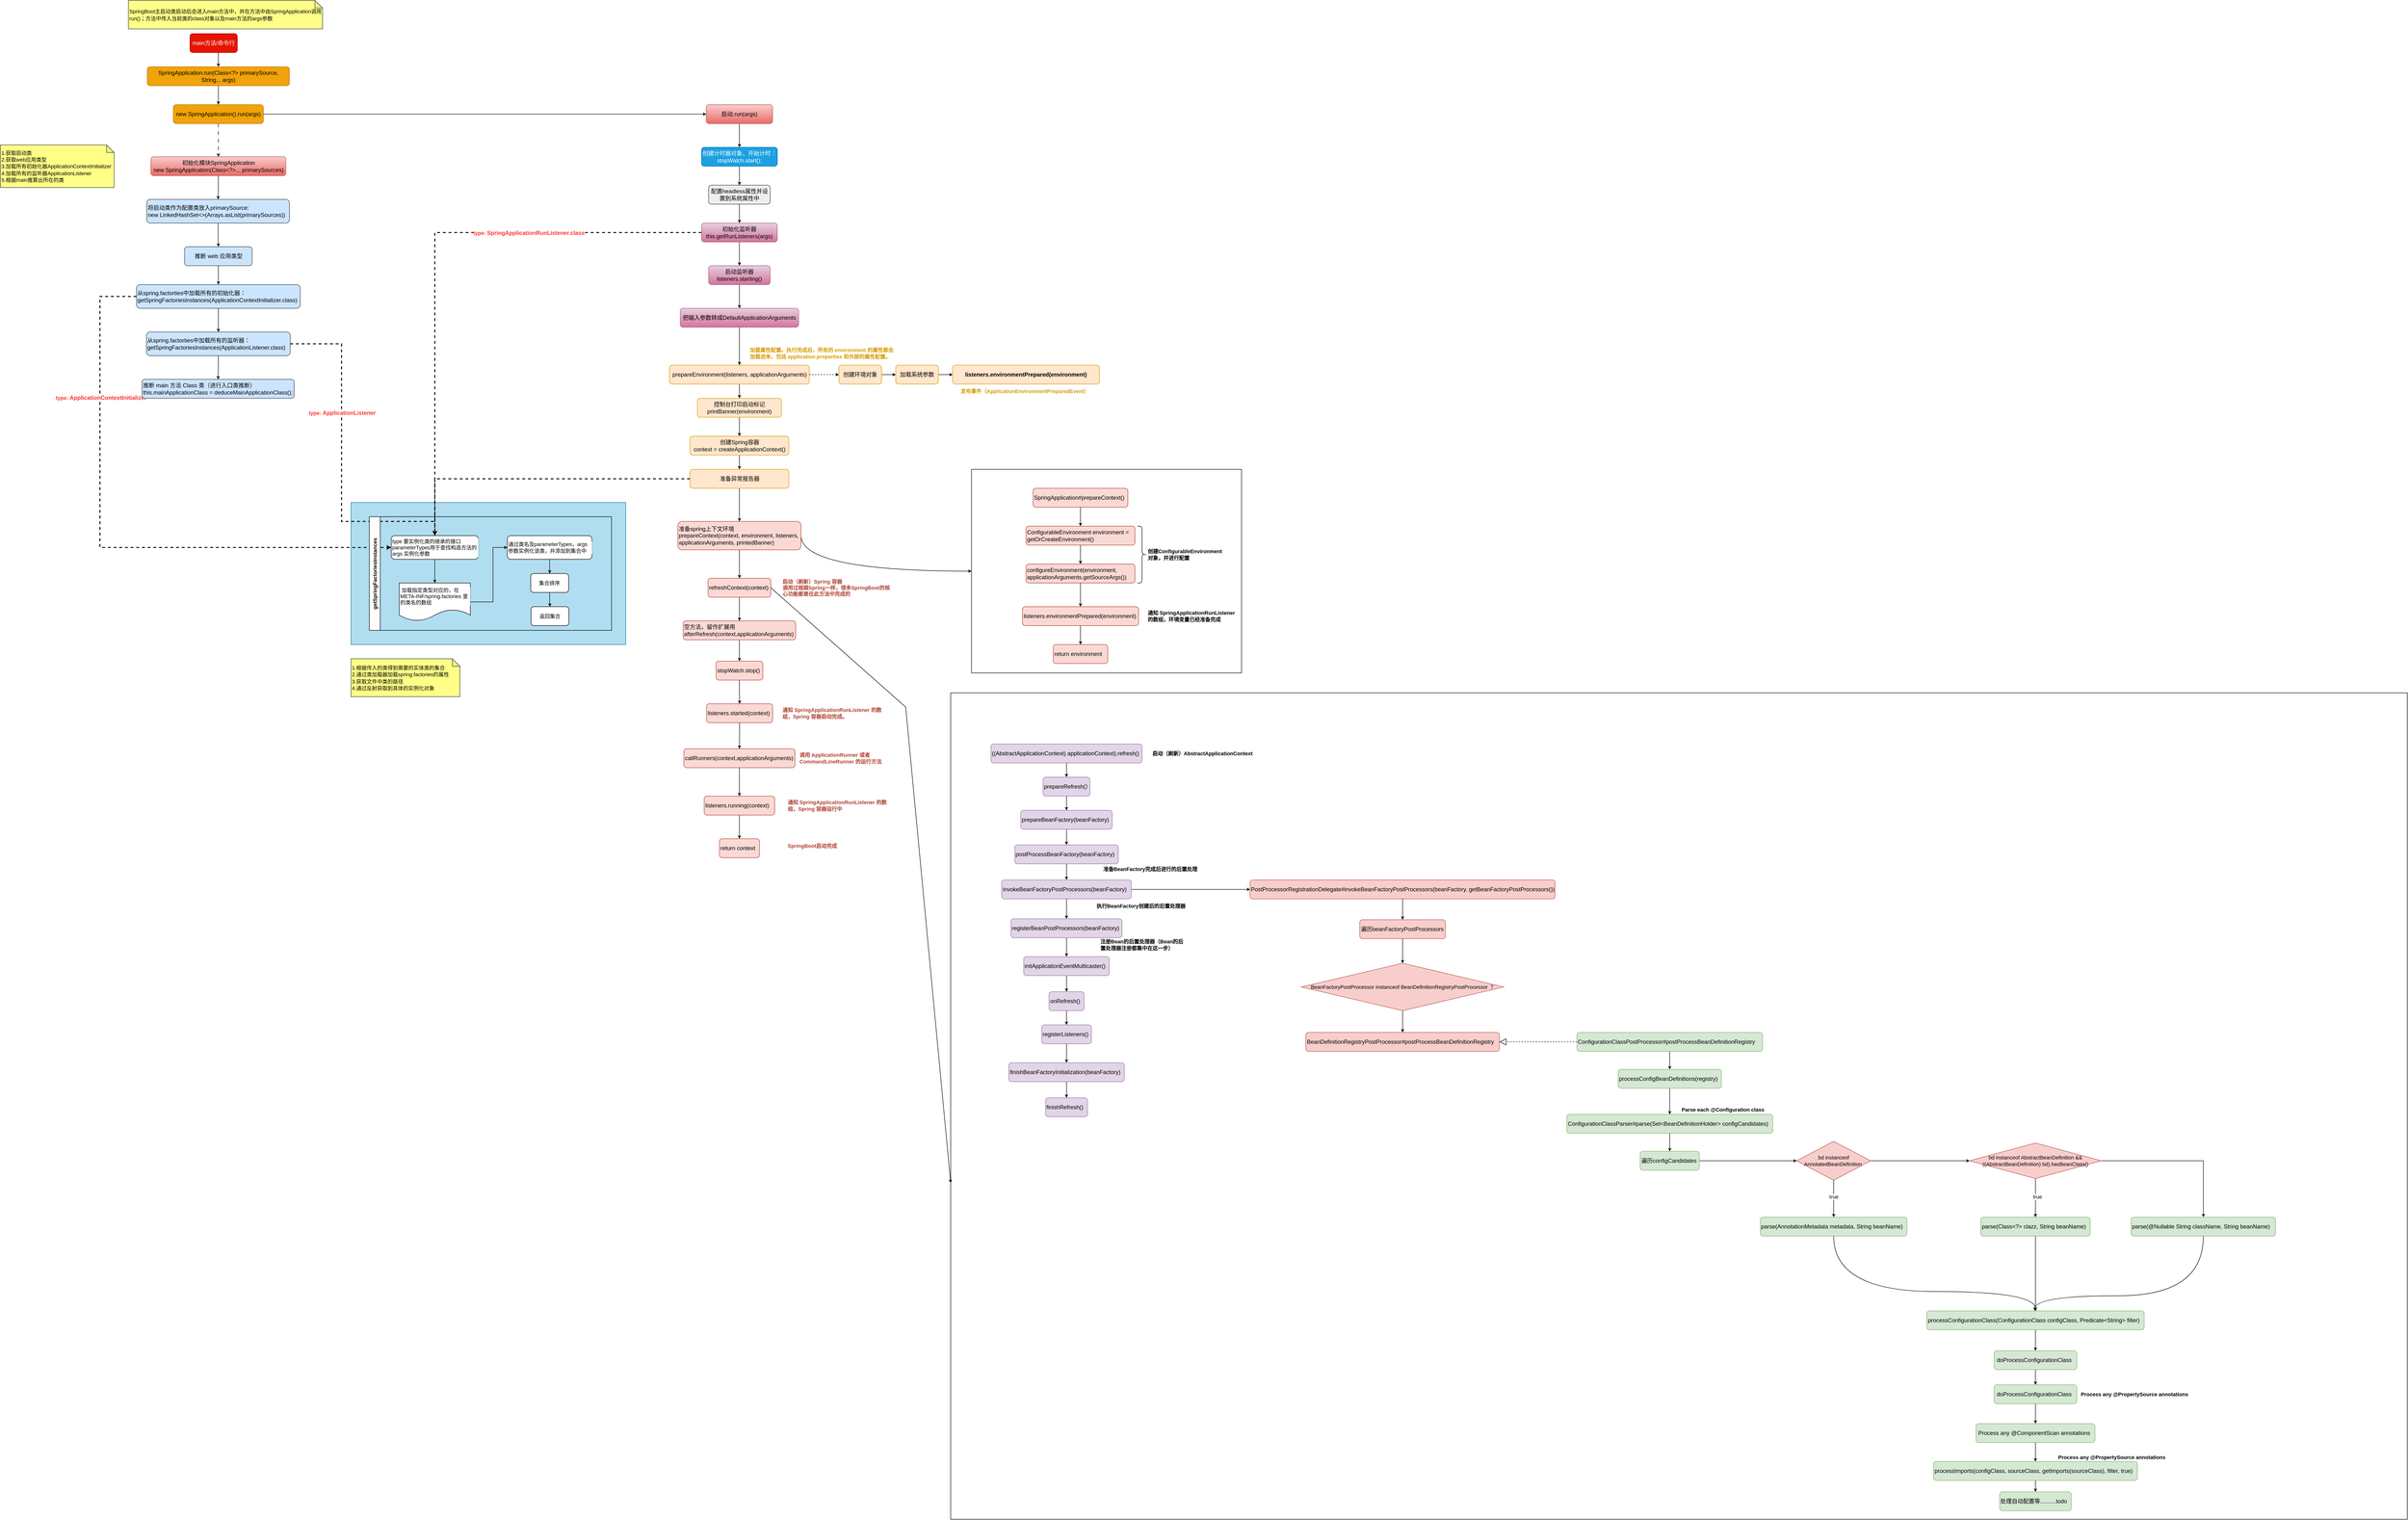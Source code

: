 <mxfile version="24.7.8">
  <diagram name="第 1 页" id="JM-k6H0gmeoRxtbq_64H">
    <mxGraphModel dx="755" dy="465" grid="0" gridSize="10" guides="1" tooltips="1" connect="1" arrows="1" fold="1" page="1" pageScale="1" pageWidth="9000" pageHeight="7920" math="0" shadow="0">
      <root>
        <mxCell id="0" />
        <mxCell id="1" parent="0" />
        <mxCell id="KR_uWyaKQPh9WPraSUBd-66" value="&lt;pre style=&quot;background-color:#2b2b2b;color:#a9b7c6;font-family:&#39;JetBrains Mono&#39;,monospace;font-size:9.8pt;&quot;&gt;environment&lt;/pre&gt;" style="rounded=0;whiteSpace=wrap;html=1;fontFamily=Helvetica;fontSize=11;labelBackgroundColor=default;" parent="1" vertex="1">
          <mxGeometry x="2290" y="1230" width="570" height="430" as="geometry" />
        </mxCell>
        <mxCell id="KR_uWyaKQPh9WPraSUBd-16" value="" style="rounded=0;whiteSpace=wrap;html=1;fontFamily=Helvetica;fontSize=11;labelBackgroundColor=default;fillColor=#b1ddf0;strokeColor=#10739e;" parent="1" vertex="1">
          <mxGeometry x="980" y="1300" width="580" height="300" as="geometry" />
        </mxCell>
        <mxCell id="IbGjKH9amUDo3Yij2O7V-24" style="edgeStyle=orthogonalEdgeStyle;shape=connector;rounded=0;jumpSize=6;orthogonalLoop=1;jettySize=auto;html=1;exitX=0.5;exitY=1;exitDx=0;exitDy=0;entryX=0.5;entryY=0;entryDx=0;entryDy=0;strokeColor=default;align=center;verticalAlign=middle;fontFamily=Helvetica;fontSize=11;fontColor=default;labelBackgroundColor=default;startSize=6;endArrow=classic;endSize=4;" parent="1" source="IbGjKH9amUDo3Yij2O7V-1" target="IbGjKH9amUDo3Yij2O7V-21" edge="1">
          <mxGeometry relative="1" as="geometry" />
        </mxCell>
        <mxCell id="IbGjKH9amUDo3Yij2O7V-1" value="main方法/命令行" style="rounded=1;whiteSpace=wrap;html=1;fillColor=#e51400;strokeColor=#B20000;fontColor=#ffffff;" parent="1" vertex="1">
          <mxGeometry x="640" y="310" width="100" height="40" as="geometry" />
        </mxCell>
        <mxCell id="IbGjKH9amUDo3Yij2O7V-26" style="edgeStyle=orthogonalEdgeStyle;shape=connector;rounded=0;jumpSize=6;orthogonalLoop=1;jettySize=auto;html=1;exitX=0.5;exitY=1;exitDx=0;exitDy=0;strokeColor=default;align=center;verticalAlign=middle;fontFamily=Helvetica;fontSize=11;fontColor=default;labelBackgroundColor=default;startSize=6;endArrow=classic;endSize=4;dashed=1;dashPattern=8 8;" parent="1" source="IbGjKH9amUDo3Yij2O7V-2" target="IbGjKH9amUDo3Yij2O7V-8" edge="1">
          <mxGeometry relative="1" as="geometry" />
        </mxCell>
        <mxCell id="IbGjKH9amUDo3Yij2O7V-27" style="edgeStyle=orthogonalEdgeStyle;shape=connector;rounded=0;jumpSize=6;orthogonalLoop=1;jettySize=auto;html=1;exitX=1;exitY=0.5;exitDx=0;exitDy=0;strokeColor=default;align=center;verticalAlign=middle;fontFamily=Helvetica;fontSize=11;fontColor=default;labelBackgroundColor=default;startSize=6;endArrow=classic;endSize=4;" parent="1" source="IbGjKH9amUDo3Yij2O7V-2" target="IbGjKH9amUDo3Yij2O7V-5" edge="1">
          <mxGeometry relative="1" as="geometry" />
        </mxCell>
        <mxCell id="IbGjKH9amUDo3Yij2O7V-2" value="new SpringApplication().run(args)" style="rounded=1;whiteSpace=wrap;html=1;fillColor=#f0a30a;strokeColor=#BD7000;fontColor=#000000;" parent="1" vertex="1">
          <mxGeometry x="605" y="460" width="190" height="40" as="geometry" />
        </mxCell>
        <mxCell id="IbGjKH9amUDo3Yij2O7V-28" style="edgeStyle=orthogonalEdgeStyle;shape=connector;rounded=0;jumpSize=6;orthogonalLoop=1;jettySize=auto;html=1;exitX=0.5;exitY=1;exitDx=0;exitDy=0;strokeColor=default;align=center;verticalAlign=middle;fontFamily=Helvetica;fontSize=11;fontColor=default;labelBackgroundColor=default;startSize=6;endArrow=classic;endSize=4;" parent="1" source="IbGjKH9amUDo3Yij2O7V-5" target="IbGjKH9amUDo3Yij2O7V-10" edge="1">
          <mxGeometry relative="1" as="geometry" />
        </mxCell>
        <mxCell id="IbGjKH9amUDo3Yij2O7V-5" value="启动.run(args)" style="rounded=1;whiteSpace=wrap;html=1;fillColor=#f8cecc;strokeColor=#b85450;gradientColor=#ea6b66;" parent="1" vertex="1">
          <mxGeometry x="1730" y="460" width="140" height="40" as="geometry" />
        </mxCell>
        <mxCell id="KR_uWyaKQPh9WPraSUBd-10" style="edgeStyle=orthogonalEdgeStyle;shape=connector;rounded=0;orthogonalLoop=1;jettySize=auto;html=1;exitX=0.5;exitY=1;exitDx=0;exitDy=0;strokeColor=default;align=center;verticalAlign=middle;fontFamily=Helvetica;fontSize=11;fontColor=default;labelBackgroundColor=default;endArrow=classic;endSize=4;" parent="1" source="IbGjKH9amUDo3Yij2O7V-8" target="KR_uWyaKQPh9WPraSUBd-9" edge="1">
          <mxGeometry relative="1" as="geometry" />
        </mxCell>
        <mxCell id="IbGjKH9amUDo3Yij2O7V-8" value="初始化模块SpringApplication&lt;br&gt;new SpringApplication(Class&amp;lt;?&amp;gt;... primarySources)" style="rounded=1;whiteSpace=wrap;html=1;fillColor=#f8cecc;strokeColor=#b85450;gradientColor=#ea6b66;" parent="1" vertex="1">
          <mxGeometry x="557.5" y="570" width="285" height="40" as="geometry" />
        </mxCell>
        <mxCell id="IbGjKH9amUDo3Yij2O7V-29" style="edgeStyle=orthogonalEdgeStyle;shape=connector;rounded=0;jumpSize=6;orthogonalLoop=1;jettySize=auto;html=1;exitX=0.5;exitY=1;exitDx=0;exitDy=0;entryX=0.5;entryY=0;entryDx=0;entryDy=0;strokeColor=default;align=center;verticalAlign=middle;fontFamily=Helvetica;fontSize=11;fontColor=default;labelBackgroundColor=default;startSize=6;endArrow=classic;endSize=4;" parent="1" source="IbGjKH9amUDo3Yij2O7V-10" target="IbGjKH9amUDo3Yij2O7V-13" edge="1">
          <mxGeometry relative="1" as="geometry" />
        </mxCell>
        <mxCell id="IbGjKH9amUDo3Yij2O7V-10" value="创建计时器对象，开始计时：&lt;br&gt;stopWatch.start();" style="rounded=1;whiteSpace=wrap;html=1;fillColor=#1ba1e2;strokeColor=#006EAF;fontColor=#ffffff;" parent="1" vertex="1">
          <mxGeometry x="1720" y="550" width="160" height="40" as="geometry" />
        </mxCell>
        <mxCell id="IbGjKH9amUDo3Yij2O7V-30" style="edgeStyle=orthogonalEdgeStyle;shape=connector;rounded=0;jumpSize=6;orthogonalLoop=1;jettySize=auto;html=1;exitX=0.5;exitY=1;exitDx=0;exitDy=0;entryX=0.5;entryY=0;entryDx=0;entryDy=0;strokeColor=default;align=center;verticalAlign=middle;fontFamily=Helvetica;fontSize=11;fontColor=default;labelBackgroundColor=default;startSize=6;endArrow=classic;endSize=4;" parent="1" source="IbGjKH9amUDo3Yij2O7V-13" target="IbGjKH9amUDo3Yij2O7V-15" edge="1">
          <mxGeometry relative="1" as="geometry" />
        </mxCell>
        <mxCell id="IbGjKH9amUDo3Yij2O7V-13" value="配置headless属性并设置到系统属性中" style="rounded=1;whiteSpace=wrap;html=1;fillColor=#eeeeee;strokeColor=#36393d;" parent="1" vertex="1">
          <mxGeometry x="1735" y="630" width="130" height="40" as="geometry" />
        </mxCell>
        <mxCell id="IbGjKH9amUDo3Yij2O7V-31" style="edgeStyle=orthogonalEdgeStyle;shape=connector;rounded=0;jumpSize=6;orthogonalLoop=1;jettySize=auto;html=1;exitX=0.5;exitY=1;exitDx=0;exitDy=0;strokeColor=default;align=center;verticalAlign=middle;fontFamily=Helvetica;fontSize=11;fontColor=default;labelBackgroundColor=default;startSize=6;endArrow=classic;endSize=4;" parent="1" source="IbGjKH9amUDo3Yij2O7V-15" target="IbGjKH9amUDo3Yij2O7V-17" edge="1">
          <mxGeometry relative="1" as="geometry" />
        </mxCell>
        <mxCell id="KR_uWyaKQPh9WPraSUBd-43" style="edgeStyle=orthogonalEdgeStyle;shape=connector;rounded=0;orthogonalLoop=1;jettySize=auto;html=1;exitX=0;exitY=0.5;exitDx=0;exitDy=0;strokeColor=default;align=center;verticalAlign=middle;fontFamily=Helvetica;fontSize=11;fontColor=default;labelBackgroundColor=default;endArrow=classic;endSize=4;dashed=1;strokeWidth=2;" parent="1" source="IbGjKH9amUDo3Yij2O7V-15" target="KR_uWyaKQPh9WPraSUBd-19" edge="1">
          <mxGeometry relative="1" as="geometry" />
        </mxCell>
        <mxCell id="KR_uWyaKQPh9WPraSUBd-45" value="&lt;div style=&quot;text-align: left;&quot;&gt;&lt;b style=&quot;background-color: rgb(255, 255, 255);&quot;&gt;&lt;span style=&quot;color: rgb(255, 51, 51);&quot;&gt;type:&amp;nbsp;&lt;/span&gt;&lt;font style=&quot;&quot; color=&quot;#ff3333&quot;&gt;&lt;span style=&quot;font-size: 12px; text-wrap: wrap;&quot;&gt;SpringApplicationRunListener.class&lt;/span&gt;&lt;/font&gt;&lt;/b&gt;&lt;/div&gt;" style="edgeLabel;html=1;align=center;verticalAlign=middle;resizable=0;points=[];fontFamily=Helvetica;fontSize=11;fontColor=default;labelBackgroundColor=default;" parent="KR_uWyaKQPh9WPraSUBd-43" vertex="1" connectable="0">
          <mxGeometry x="-0.393" y="1" relative="1" as="geometry">
            <mxPoint as="offset" />
          </mxGeometry>
        </mxCell>
        <mxCell id="IbGjKH9amUDo3Yij2O7V-15" value="初始化监听器&lt;br&gt;this.getRunListeners(args)" style="rounded=1;whiteSpace=wrap;html=1;fillColor=#e6d0de;strokeColor=#996185;gradientColor=#d5739d;" parent="1" vertex="1">
          <mxGeometry x="1720" y="710" width="160" height="40" as="geometry" />
        </mxCell>
        <mxCell id="KR_uWyaKQPh9WPraSUBd-47" style="edgeStyle=orthogonalEdgeStyle;shape=connector;rounded=0;orthogonalLoop=1;jettySize=auto;html=1;exitX=0.5;exitY=1;exitDx=0;exitDy=0;strokeColor=default;align=center;verticalAlign=middle;fontFamily=Helvetica;fontSize=11;fontColor=default;labelBackgroundColor=default;endArrow=classic;endSize=4;" parent="1" source="IbGjKH9amUDo3Yij2O7V-17" target="KR_uWyaKQPh9WPraSUBd-46" edge="1">
          <mxGeometry relative="1" as="geometry" />
        </mxCell>
        <mxCell id="IbGjKH9amUDo3Yij2O7V-17" value="启动监听器&lt;br&gt;listeners.starting()" style="rounded=1;whiteSpace=wrap;html=1;fillColor=#e6d0de;strokeColor=#996185;gradientColor=#d5739d;" parent="1" vertex="1">
          <mxGeometry x="1735" y="800" width="130" height="40" as="geometry" />
        </mxCell>
        <mxCell id="IbGjKH9amUDo3Yij2O7V-25" style="edgeStyle=orthogonalEdgeStyle;shape=connector;rounded=0;jumpSize=6;orthogonalLoop=1;jettySize=auto;html=1;exitX=0.5;exitY=1;exitDx=0;exitDy=0;strokeColor=default;align=center;verticalAlign=middle;fontFamily=Helvetica;fontSize=11;fontColor=default;labelBackgroundColor=default;startSize=6;endArrow=classic;endSize=4;" parent="1" source="IbGjKH9amUDo3Yij2O7V-21" target="IbGjKH9amUDo3Yij2O7V-2" edge="1">
          <mxGeometry relative="1" as="geometry" />
        </mxCell>
        <mxCell id="IbGjKH9amUDo3Yij2O7V-21" value="SpringApplication.run(Class&amp;lt;?&amp;gt; primarySource, String... args)" style="rounded=1;whiteSpace=wrap;html=1;fillColor=#f0a30a;strokeColor=#BD7000;fontColor=#000000;" parent="1" vertex="1">
          <mxGeometry x="550" y="380" width="300" height="40" as="geometry" />
        </mxCell>
        <mxCell id="KR_uWyaKQPh9WPraSUBd-2" value="&lt;span style=&quot;font-size: 11px;&quot;&gt;SpringBoot主启动类启动后会进入main方法中，并在方法中由SpringApplication调用run()；方法中传入当前类的class对象以及main方法的args参数&lt;/span&gt;" style="shape=note;whiteSpace=wrap;html=1;backgroundOutline=1;darkOpacity=0.05;fillColor=#ffff88;strokeColor=#36393d;align=left;size=16;" parent="1" vertex="1">
          <mxGeometry x="510" y="240" width="410" height="60" as="geometry" />
        </mxCell>
        <mxCell id="KR_uWyaKQPh9WPraSUBd-4" value="&lt;span style=&quot;font-size: 11px;&quot;&gt;1.获取启动类&lt;/span&gt;&lt;div&gt;&lt;span style=&quot;font-size: 11px;&quot;&gt;2.获取web应用类型&lt;/span&gt;&lt;/div&gt;&lt;div&gt;&lt;span style=&quot;font-size: 11px;&quot;&gt;3.加载所有初始化器&lt;/span&gt;&lt;span style=&quot;background-color: initial; font-size: 11px;&quot;&gt;ApplicationContextInitializer&lt;/span&gt;&lt;/div&gt;&lt;div&gt;&lt;span style=&quot;background-color: initial; font-size: 11px;&quot;&gt;4.加载所有的监听器&lt;/span&gt;&lt;span style=&quot;background-color: initial; font-size: 11px;&quot;&gt;ApplicationListener&lt;/span&gt;&lt;/div&gt;&lt;div&gt;&lt;span style=&quot;background-color: initial; font-size: 11px;&quot;&gt;5.根据main推算出所在的类&lt;/span&gt;&lt;/div&gt;" style="shape=note;whiteSpace=wrap;html=1;backgroundOutline=1;darkOpacity=0.05;fillColor=#ffff88;strokeColor=#36393d;align=left;size=16;" parent="1" vertex="1">
          <mxGeometry x="240" y="545" width="240" height="90" as="geometry" />
        </mxCell>
        <mxCell id="KR_uWyaKQPh9WPraSUBd-8" style="edgeStyle=orthogonalEdgeStyle;shape=connector;rounded=0;orthogonalLoop=1;jettySize=auto;html=1;exitX=0.5;exitY=1;exitDx=0;exitDy=0;strokeColor=default;align=center;verticalAlign=middle;fontFamily=Helvetica;fontSize=11;fontColor=default;labelBackgroundColor=default;endArrow=classic;endSize=4;" parent="1" source="KR_uWyaKQPh9WPraSUBd-5" target="KR_uWyaKQPh9WPraSUBd-7" edge="1">
          <mxGeometry relative="1" as="geometry" />
        </mxCell>
        <mxCell id="KR_uWyaKQPh9WPraSUBd-5" value="推断 web 应用类型" style="rounded=1;whiteSpace=wrap;html=1;fillColor=#cce5ff;strokeColor=#36393d;" parent="1" vertex="1">
          <mxGeometry x="628.75" y="760" width="142.5" height="40" as="geometry" />
        </mxCell>
        <mxCell id="KR_uWyaKQPh9WPraSUBd-13" style="edgeStyle=orthogonalEdgeStyle;shape=connector;rounded=0;orthogonalLoop=1;jettySize=auto;html=1;exitX=0.5;exitY=1;exitDx=0;exitDy=0;entryX=0.5;entryY=0;entryDx=0;entryDy=0;strokeColor=default;align=center;verticalAlign=middle;fontFamily=Helvetica;fontSize=11;fontColor=default;labelBackgroundColor=default;endArrow=classic;endSize=4;" parent="1" source="KR_uWyaKQPh9WPraSUBd-7" target="KR_uWyaKQPh9WPraSUBd-12" edge="1">
          <mxGeometry relative="1" as="geometry" />
        </mxCell>
        <mxCell id="KR_uWyaKQPh9WPraSUBd-38" style="edgeStyle=orthogonalEdgeStyle;shape=connector;rounded=0;orthogonalLoop=1;jettySize=auto;html=1;exitX=0;exitY=0.5;exitDx=0;exitDy=0;entryX=0;entryY=0.5;entryDx=0;entryDy=0;strokeColor=default;align=center;verticalAlign=middle;fontFamily=Helvetica;fontSize=11;fontColor=default;labelBackgroundColor=default;endArrow=classic;endSize=4;strokeWidth=2;dashed=1;" parent="1" source="KR_uWyaKQPh9WPraSUBd-7" target="KR_uWyaKQPh9WPraSUBd-19" edge="1">
          <mxGeometry relative="1" as="geometry">
            <Array as="points">
              <mxPoint x="450" y="865" />
              <mxPoint x="450" y="1395" />
            </Array>
          </mxGeometry>
        </mxCell>
        <mxCell id="KR_uWyaKQPh9WPraSUBd-39" value="&lt;font color=&quot;#ff3333&quot;&gt;&lt;b&gt;type:&amp;nbsp;&lt;span style=&quot;font-size: 12px; text-align: left; text-wrap: wrap; background-color: rgb(251, 251, 251);&quot;&gt;ApplicationContextInitializer&lt;/span&gt;&lt;/b&gt;&lt;/font&gt;" style="edgeLabel;html=1;align=center;verticalAlign=middle;resizable=0;points=[];fontFamily=Helvetica;fontSize=11;fontColor=default;labelBackgroundColor=default;" parent="KR_uWyaKQPh9WPraSUBd-38" vertex="1" connectable="0">
          <mxGeometry x="-0.524" y="2" relative="1" as="geometry">
            <mxPoint as="offset" />
          </mxGeometry>
        </mxCell>
        <mxCell id="KR_uWyaKQPh9WPraSUBd-7" value="从spring.factorties中加载所有的初始化器：&lt;br&gt;getSpringFactoriesInstances(ApplicationContextInitializer.class)" style="rounded=1;whiteSpace=wrap;html=1;fillColor=#cce5ff;strokeColor=#36393d;align=left;" parent="1" vertex="1">
          <mxGeometry x="527.19" y="840" width="345.62" height="50" as="geometry" />
        </mxCell>
        <mxCell id="KR_uWyaKQPh9WPraSUBd-11" style="edgeStyle=orthogonalEdgeStyle;shape=connector;rounded=0;orthogonalLoop=1;jettySize=auto;html=1;exitX=0.5;exitY=1;exitDx=0;exitDy=0;strokeColor=default;align=center;verticalAlign=middle;fontFamily=Helvetica;fontSize=11;fontColor=default;labelBackgroundColor=default;endArrow=classic;endSize=4;" parent="1" source="KR_uWyaKQPh9WPraSUBd-9" target="KR_uWyaKQPh9WPraSUBd-5" edge="1">
          <mxGeometry relative="1" as="geometry" />
        </mxCell>
        <mxCell id="KR_uWyaKQPh9WPraSUBd-9" value="将启动类作为配置类放入primarySource:&lt;br&gt;new LinkedHashSet&amp;lt;&amp;gt;(Arrays.asList(primarySources))" style="rounded=1;whiteSpace=wrap;html=1;fillColor=#cce5ff;strokeColor=#36393d;align=left;" parent="1" vertex="1">
          <mxGeometry x="548.75" y="660" width="301.25" height="50" as="geometry" />
        </mxCell>
        <mxCell id="KR_uWyaKQPh9WPraSUBd-15" style="edgeStyle=orthogonalEdgeStyle;shape=connector;rounded=0;orthogonalLoop=1;jettySize=auto;html=1;exitX=0.5;exitY=1;exitDx=0;exitDy=0;strokeColor=default;align=center;verticalAlign=middle;fontFamily=Helvetica;fontSize=11;fontColor=default;labelBackgroundColor=default;endArrow=classic;endSize=4;" parent="1" source="KR_uWyaKQPh9WPraSUBd-12" target="KR_uWyaKQPh9WPraSUBd-14" edge="1">
          <mxGeometry relative="1" as="geometry" />
        </mxCell>
        <mxCell id="KR_uWyaKQPh9WPraSUBd-36" style="shape=connector;rounded=0;orthogonalLoop=1;jettySize=auto;html=1;exitX=1;exitY=0.5;exitDx=0;exitDy=0;strokeColor=default;align=center;verticalAlign=middle;fontFamily=Helvetica;fontSize=11;fontColor=default;labelBackgroundColor=default;endArrow=classic;endSize=4;dashed=1;strokeWidth=2;" parent="1" source="KR_uWyaKQPh9WPraSUBd-12" target="KR_uWyaKQPh9WPraSUBd-19" edge="1">
          <mxGeometry relative="1" as="geometry">
            <Array as="points">
              <mxPoint x="910" y="965" />
              <mxPoint x="960" y="965" />
              <mxPoint x="960" y="1340" />
              <mxPoint x="1080" y="1340" />
              <mxPoint x="1157" y="1340" />
            </Array>
          </mxGeometry>
        </mxCell>
        <mxCell id="KR_uWyaKQPh9WPraSUBd-37" value="&lt;span style=&quot;background-color: rgb(255, 255, 255);&quot;&gt;&lt;font color=&quot;#ff3333&quot;&gt;&lt;b&gt;type:&amp;nbsp;&lt;span style=&quot;font-size: 12px; text-align: left; text-wrap: wrap;&quot;&gt;ApplicationListener&lt;/span&gt;&lt;/b&gt;&lt;/font&gt;&lt;/span&gt;" style="edgeLabel;html=1;align=center;verticalAlign=middle;resizable=0;points=[];fontFamily=Helvetica;fontSize=11;fontColor=default;labelBackgroundColor=default;" parent="KR_uWyaKQPh9WPraSUBd-36" vertex="1" connectable="0">
          <mxGeometry x="-0.284" y="1" relative="1" as="geometry">
            <mxPoint as="offset" />
          </mxGeometry>
        </mxCell>
        <mxCell id="KR_uWyaKQPh9WPraSUBd-12" value="从spring.factorties中加载所有的监听器：&lt;br&gt;getSpringFactoriesInstances(ApplicationListener.class)" style="rounded=1;whiteSpace=wrap;html=1;fillColor=#cce5ff;strokeColor=#36393d;align=left;" parent="1" vertex="1">
          <mxGeometry x="548.28" y="940" width="303.43" height="50" as="geometry" />
        </mxCell>
        <mxCell id="KR_uWyaKQPh9WPraSUBd-14" value="推断 main 方法 Class 类（进行入口类推断）&lt;br&gt;this.mainApplicationClass = deduceMainApplicationClass();" style="rounded=1;whiteSpace=wrap;html=1;fillColor=#cce5ff;strokeColor=#36393d;align=left;" parent="1" vertex="1">
          <mxGeometry x="538.75" y="1040" width="321.25" height="40" as="geometry" />
        </mxCell>
        <mxCell id="KR_uWyaKQPh9WPraSUBd-18" value="getSpringFactoriesInstances" style="swimlane;horizontal=0;whiteSpace=wrap;html=1;fontFamily=Helvetica;fontSize=11;fontColor=default;labelBackgroundColor=default;" parent="1" vertex="1">
          <mxGeometry x="1018.75" y="1330" width="511.25" height="240" as="geometry" />
        </mxCell>
        <mxCell id="KR_uWyaKQPh9WPraSUBd-19" value="type 要实例化类的继承的接口&lt;br&gt;parameterTypes用于查找构造方法的args 实例化参数" style="rounded=1;whiteSpace=wrap;html=1;fontFamily=Helvetica;fontSize=11;fontColor=default;labelBackgroundColor=default;align=left;" parent="KR_uWyaKQPh9WPraSUBd-18" vertex="1">
          <mxGeometry x="46.25" y="40" width="183.75" height="50" as="geometry" />
        </mxCell>
        <mxCell id="KR_uWyaKQPh9WPraSUBd-26" style="edgeStyle=orthogonalEdgeStyle;shape=connector;rounded=0;orthogonalLoop=1;jettySize=auto;html=1;exitX=1;exitY=0.5;exitDx=0;exitDy=0;entryX=0;entryY=0.5;entryDx=0;entryDy=0;strokeColor=default;align=center;verticalAlign=middle;fontFamily=Helvetica;fontSize=11;fontColor=default;labelBackgroundColor=default;endArrow=classic;endSize=4;" parent="KR_uWyaKQPh9WPraSUBd-18" source="KR_uWyaKQPh9WPraSUBd-22" target="KR_uWyaKQPh9WPraSUBd-25" edge="1">
          <mxGeometry relative="1" as="geometry">
            <Array as="points">
              <mxPoint x="261" y="180" />
              <mxPoint x="261" y="65" />
            </Array>
          </mxGeometry>
        </mxCell>
        <mxCell id="KR_uWyaKQPh9WPraSUBd-22" value="&amp;nbsp;加载指定类型对应的，在 META-INF/spring.factories 里的类名的数组" style="shape=document;whiteSpace=wrap;html=1;boundedLbl=1;fontFamily=Helvetica;fontSize=11;fontColor=default;labelBackgroundColor=default;align=left;" parent="KR_uWyaKQPh9WPraSUBd-18" vertex="1">
          <mxGeometry x="63.13" y="140" width="150" height="80" as="geometry" />
        </mxCell>
        <mxCell id="KR_uWyaKQPh9WPraSUBd-24" style="edgeStyle=orthogonalEdgeStyle;shape=connector;rounded=0;orthogonalLoop=1;jettySize=auto;html=1;exitX=0.5;exitY=1;exitDx=0;exitDy=0;strokeColor=default;align=center;verticalAlign=middle;fontFamily=Helvetica;fontSize=11;fontColor=default;labelBackgroundColor=default;endArrow=classic;endSize=4;" parent="KR_uWyaKQPh9WPraSUBd-18" source="KR_uWyaKQPh9WPraSUBd-19" target="KR_uWyaKQPh9WPraSUBd-22" edge="1">
          <mxGeometry relative="1" as="geometry" />
        </mxCell>
        <mxCell id="KR_uWyaKQPh9WPraSUBd-29" style="edgeStyle=orthogonalEdgeStyle;shape=connector;rounded=0;orthogonalLoop=1;jettySize=auto;html=1;exitX=0.5;exitY=1;exitDx=0;exitDy=0;strokeColor=default;align=center;verticalAlign=middle;fontFamily=Helvetica;fontSize=11;fontColor=default;labelBackgroundColor=default;endArrow=classic;endSize=4;" parent="KR_uWyaKQPh9WPraSUBd-18" source="KR_uWyaKQPh9WPraSUBd-25" target="KR_uWyaKQPh9WPraSUBd-27" edge="1">
          <mxGeometry relative="1" as="geometry" />
        </mxCell>
        <mxCell id="KR_uWyaKQPh9WPraSUBd-25" value="通过类名及parameterTypes，args参数实例化该类，并添加到集合中" style="rounded=1;whiteSpace=wrap;html=1;fontFamily=Helvetica;fontSize=11;fontColor=default;labelBackgroundColor=default;align=left;" parent="KR_uWyaKQPh9WPraSUBd-18" vertex="1">
          <mxGeometry x="291.25" y="40" width="178.75" height="50" as="geometry" />
        </mxCell>
        <mxCell id="KR_uWyaKQPh9WPraSUBd-27" value="集合排序" style="rounded=1;whiteSpace=wrap;html=1;fontFamily=Helvetica;fontSize=11;fontColor=default;labelBackgroundColor=default;align=center;" parent="KR_uWyaKQPh9WPraSUBd-18" vertex="1">
          <mxGeometry x="340.63" y="120" width="80" height="40" as="geometry" />
        </mxCell>
        <mxCell id="KR_uWyaKQPh9WPraSUBd-28" value="返回集合" style="rounded=1;whiteSpace=wrap;html=1;fontFamily=Helvetica;fontSize=11;fontColor=default;labelBackgroundColor=default;align=center;" parent="1" vertex="1">
          <mxGeometry x="1360" y="1520" width="80" height="40" as="geometry" />
        </mxCell>
        <mxCell id="KR_uWyaKQPh9WPraSUBd-30" style="edgeStyle=orthogonalEdgeStyle;shape=connector;rounded=0;orthogonalLoop=1;jettySize=auto;html=1;exitX=0.5;exitY=1;exitDx=0;exitDy=0;strokeColor=default;align=center;verticalAlign=middle;fontFamily=Helvetica;fontSize=11;fontColor=default;labelBackgroundColor=default;endArrow=classic;endSize=4;" parent="1" source="KR_uWyaKQPh9WPraSUBd-27" target="KR_uWyaKQPh9WPraSUBd-28" edge="1">
          <mxGeometry relative="1" as="geometry" />
        </mxCell>
        <mxCell id="KR_uWyaKQPh9WPraSUBd-41" value="&lt;span style=&quot;font-size: 11px;&quot;&gt;1.根据传入的类得到需要的实体类的集合&lt;/span&gt;&lt;div&gt;&lt;span style=&quot;font-size: 11px;&quot;&gt;2.通过类加载器加载spring.factories的属性&lt;/span&gt;&lt;/div&gt;&lt;div&gt;&lt;span style=&quot;font-size: 11px;&quot;&gt;3.获取文件中类的路径&lt;br&gt;4.通过反射获取到具体的实例化对象&lt;/span&gt;&lt;/div&gt;" style="shape=note;whiteSpace=wrap;html=1;backgroundOutline=1;darkOpacity=0.05;fillColor=#ffff88;strokeColor=#36393d;align=left;size=16;" parent="1" vertex="1">
          <mxGeometry x="980" y="1630" width="230" height="80" as="geometry" />
        </mxCell>
        <mxCell id="KR_uWyaKQPh9WPraSUBd-49" style="edgeStyle=orthogonalEdgeStyle;shape=connector;rounded=0;orthogonalLoop=1;jettySize=auto;html=1;exitX=0.5;exitY=1;exitDx=0;exitDy=0;strokeColor=default;align=center;verticalAlign=middle;fontFamily=Helvetica;fontSize=11;fontColor=default;labelBackgroundColor=default;endArrow=classic;endSize=4;" parent="1" source="KR_uWyaKQPh9WPraSUBd-46" target="KR_uWyaKQPh9WPraSUBd-48" edge="1">
          <mxGeometry relative="1" as="geometry" />
        </mxCell>
        <mxCell id="KR_uWyaKQPh9WPraSUBd-46" value="把输入参数转成DefaultApplicationArguments" style="rounded=1;whiteSpace=wrap;html=1;fillColor=#e6d0de;strokeColor=#996185;gradientColor=#d5739d;" parent="1" vertex="1">
          <mxGeometry x="1675" y="890" width="250" height="40" as="geometry" />
        </mxCell>
        <mxCell id="KR_uWyaKQPh9WPraSUBd-52" style="edgeStyle=orthogonalEdgeStyle;shape=connector;rounded=0;orthogonalLoop=1;jettySize=auto;html=1;exitX=1;exitY=0.5;exitDx=0;exitDy=0;entryX=0;entryY=0.5;entryDx=0;entryDy=0;strokeColor=default;align=center;verticalAlign=middle;fontFamily=Helvetica;fontSize=11;fontColor=default;labelBackgroundColor=default;endArrow=classic;endSize=4;dashed=1;" parent="1" source="KR_uWyaKQPh9WPraSUBd-48" target="KR_uWyaKQPh9WPraSUBd-51" edge="1">
          <mxGeometry relative="1" as="geometry" />
        </mxCell>
        <mxCell id="KR_uWyaKQPh9WPraSUBd-58" style="edgeStyle=orthogonalEdgeStyle;shape=connector;rounded=0;orthogonalLoop=1;jettySize=auto;html=1;exitX=0.5;exitY=1;exitDx=0;exitDy=0;entryX=0.5;entryY=0;entryDx=0;entryDy=0;strokeColor=default;align=center;verticalAlign=middle;fontFamily=Helvetica;fontSize=11;fontColor=default;labelBackgroundColor=default;endArrow=classic;endSize=4;" parent="1" source="KR_uWyaKQPh9WPraSUBd-48" target="KR_uWyaKQPh9WPraSUBd-57" edge="1">
          <mxGeometry relative="1" as="geometry" />
        </mxCell>
        <mxCell id="KR_uWyaKQPh9WPraSUBd-48" value="prepareEnvironment(listeners, applicationArguments)" style="rounded=1;whiteSpace=wrap;html=1;fillColor=#ffe6cc;strokeColor=#d79b00;" parent="1" vertex="1">
          <mxGeometry x="1652.5" y="1010" width="295" height="40" as="geometry" />
        </mxCell>
        <mxCell id="KR_uWyaKQPh9WPraSUBd-50" value="&lt;font color=&quot;#d79b00&quot;&gt;&lt;b&gt;加载属性配置。执行完成后，所有的 environment 的属性都会加载进来，包括 application.properties 和外部的属性配置。&lt;/b&gt;&lt;/font&gt;" style="text;html=1;align=left;verticalAlign=middle;whiteSpace=wrap;rounded=0;fontFamily=Helvetica;fontSize=11;fontColor=default;labelBackgroundColor=default;" parent="1" vertex="1">
          <mxGeometry x="1820" y="960" width="310" height="50" as="geometry" />
        </mxCell>
        <mxCell id="KR_uWyaKQPh9WPraSUBd-54" style="edgeStyle=orthogonalEdgeStyle;shape=connector;rounded=0;orthogonalLoop=1;jettySize=auto;html=1;exitX=1;exitY=0.5;exitDx=0;exitDy=0;entryX=0;entryY=0.5;entryDx=0;entryDy=0;strokeColor=default;align=center;verticalAlign=middle;fontFamily=Helvetica;fontSize=11;fontColor=default;labelBackgroundColor=default;endArrow=classic;endSize=4;" parent="1" source="KR_uWyaKQPh9WPraSUBd-51" target="KR_uWyaKQPh9WPraSUBd-53" edge="1">
          <mxGeometry relative="1" as="geometry" />
        </mxCell>
        <mxCell id="KR_uWyaKQPh9WPraSUBd-51" value="创建环境对象" style="rounded=1;whiteSpace=wrap;html=1;fillColor=#ffe6cc;strokeColor=#d79b00;" parent="1" vertex="1">
          <mxGeometry x="2010" y="1010" width="90" height="40" as="geometry" />
        </mxCell>
        <mxCell id="KR_uWyaKQPh9WPraSUBd-56" style="edgeStyle=orthogonalEdgeStyle;shape=connector;rounded=0;orthogonalLoop=1;jettySize=auto;html=1;exitX=1;exitY=0.5;exitDx=0;exitDy=0;strokeColor=default;align=center;verticalAlign=middle;fontFamily=Helvetica;fontSize=11;fontColor=default;labelBackgroundColor=default;endArrow=classic;endSize=4;" parent="1" source="KR_uWyaKQPh9WPraSUBd-53" target="KR_uWyaKQPh9WPraSUBd-55" edge="1">
          <mxGeometry relative="1" as="geometry" />
        </mxCell>
        <mxCell id="KR_uWyaKQPh9WPraSUBd-53" value="加载系统参数" style="rounded=1;whiteSpace=wrap;html=1;fillColor=#ffe6cc;strokeColor=#d79b00;" parent="1" vertex="1">
          <mxGeometry x="2130" y="1010" width="90" height="40" as="geometry" />
        </mxCell>
        <mxCell id="KR_uWyaKQPh9WPraSUBd-55" value="&lt;b&gt;listeners.environmentPrepared(environment)&lt;/b&gt;" style="rounded=1;whiteSpace=wrap;html=1;fillColor=#ffe6cc;strokeColor=#d79b00;" parent="1" vertex="1">
          <mxGeometry x="2250" y="1010" width="310" height="40" as="geometry" />
        </mxCell>
        <mxCell id="KR_uWyaKQPh9WPraSUBd-60" style="edgeStyle=orthogonalEdgeStyle;shape=connector;rounded=0;orthogonalLoop=1;jettySize=auto;html=1;exitX=0.5;exitY=1;exitDx=0;exitDy=0;strokeColor=default;align=center;verticalAlign=middle;fontFamily=Helvetica;fontSize=11;fontColor=default;labelBackgroundColor=default;endArrow=classic;endSize=4;" parent="1" source="KR_uWyaKQPh9WPraSUBd-57" target="KR_uWyaKQPh9WPraSUBd-59" edge="1">
          <mxGeometry relative="1" as="geometry" />
        </mxCell>
        <mxCell id="KR_uWyaKQPh9WPraSUBd-57" value="控制台打印启动标记&lt;br&gt;printBanner(environment)" style="rounded=1;whiteSpace=wrap;html=1;fillColor=#ffe6cc;strokeColor=#d79b00;" parent="1" vertex="1">
          <mxGeometry x="1711.25" y="1080" width="177.5" height="40" as="geometry" />
        </mxCell>
        <mxCell id="KR_uWyaKQPh9WPraSUBd-62" style="edgeStyle=orthogonalEdgeStyle;shape=connector;rounded=0;orthogonalLoop=1;jettySize=auto;html=1;exitX=0.5;exitY=1;exitDx=0;exitDy=0;strokeColor=default;align=center;verticalAlign=middle;fontFamily=Helvetica;fontSize=11;fontColor=default;labelBackgroundColor=default;endArrow=classic;endSize=4;" parent="1" source="KR_uWyaKQPh9WPraSUBd-59" target="KR_uWyaKQPh9WPraSUBd-61" edge="1">
          <mxGeometry relative="1" as="geometry" />
        </mxCell>
        <mxCell id="KR_uWyaKQPh9WPraSUBd-59" value="创建Spring容器&lt;br&gt;context = createApplicationContext()" style="rounded=1;whiteSpace=wrap;html=1;fillColor=#ffe6cc;strokeColor=#d79b00;" parent="1" vertex="1">
          <mxGeometry x="1695.63" y="1160" width="208.75" height="40" as="geometry" />
        </mxCell>
        <mxCell id="KR_uWyaKQPh9WPraSUBd-63" style="edgeStyle=orthogonalEdgeStyle;shape=connector;rounded=0;orthogonalLoop=1;jettySize=auto;html=1;exitX=0;exitY=0.5;exitDx=0;exitDy=0;strokeColor=default;align=center;verticalAlign=middle;fontFamily=Helvetica;fontSize=11;fontColor=default;labelBackgroundColor=default;endArrow=classic;endSize=4;dashed=1;strokeWidth=2;" parent="1" source="KR_uWyaKQPh9WPraSUBd-61" target="KR_uWyaKQPh9WPraSUBd-19" edge="1">
          <mxGeometry relative="1" as="geometry" />
        </mxCell>
        <mxCell id="KR_uWyaKQPh9WPraSUBd-65" style="edgeStyle=orthogonalEdgeStyle;shape=connector;rounded=0;orthogonalLoop=1;jettySize=auto;html=1;exitX=0.5;exitY=1;exitDx=0;exitDy=0;strokeColor=default;align=center;verticalAlign=middle;fontFamily=Helvetica;fontSize=11;fontColor=default;labelBackgroundColor=default;endArrow=classic;endSize=4;" parent="1" source="KR_uWyaKQPh9WPraSUBd-61" target="KR_uWyaKQPh9WPraSUBd-64" edge="1">
          <mxGeometry relative="1" as="geometry" />
        </mxCell>
        <mxCell id="KR_uWyaKQPh9WPraSUBd-61" value="准备异常报告器" style="rounded=1;whiteSpace=wrap;html=1;fillColor=#ffe6cc;strokeColor=#d79b00;" parent="1" vertex="1">
          <mxGeometry x="1695.62" y="1230" width="208.75" height="40" as="geometry" />
        </mxCell>
        <mxCell id="KR_uWyaKQPh9WPraSUBd-86" value="" style="edgeStyle=orthogonalEdgeStyle;shape=connector;rounded=0;orthogonalLoop=1;jettySize=auto;html=1;strokeColor=default;align=center;verticalAlign=middle;fontFamily=Helvetica;fontSize=11;fontColor=default;labelBackgroundColor=default;endArrow=classic;endSize=4;" parent="1" source="KR_uWyaKQPh9WPraSUBd-64" target="KR_uWyaKQPh9WPraSUBd-85" edge="1">
          <mxGeometry relative="1" as="geometry" />
        </mxCell>
        <mxCell id="KR_uWyaKQPh9WPraSUBd-108" style="edgeStyle=orthogonalEdgeStyle;shape=connector;rounded=0;orthogonalLoop=1;jettySize=auto;html=1;exitX=1;exitY=0.5;exitDx=0;exitDy=0;strokeColor=default;align=center;verticalAlign=middle;fontFamily=Helvetica;fontSize=11;fontColor=default;labelBackgroundColor=default;endArrow=classic;endSize=4;curved=1;" parent="1" source="KR_uWyaKQPh9WPraSUBd-64" target="KR_uWyaKQPh9WPraSUBd-66" edge="1">
          <mxGeometry relative="1" as="geometry">
            <Array as="points">
              <mxPoint x="1930" y="1445" />
            </Array>
          </mxGeometry>
        </mxCell>
        <mxCell id="KR_uWyaKQPh9WPraSUBd-64" value="准备spring上下文环境&lt;br&gt;prepareContext(context, environment, listeners, applicationArguments, printedBanner)" style="rounded=1;whiteSpace=wrap;html=1;fillColor=#fad9d5;strokeColor=#ae4132;align=left;" parent="1" vertex="1">
          <mxGeometry x="1670.01" y="1340" width="260" height="60" as="geometry" />
        </mxCell>
        <mxCell id="KR_uWyaKQPh9WPraSUBd-74" style="edgeStyle=orthogonalEdgeStyle;shape=connector;rounded=0;orthogonalLoop=1;jettySize=auto;html=1;exitX=0.5;exitY=1;exitDx=0;exitDy=0;strokeColor=default;align=center;verticalAlign=middle;fontFamily=Helvetica;fontSize=11;fontColor=default;labelBackgroundColor=default;endArrow=classic;endSize=4;" parent="1" source="KR_uWyaKQPh9WPraSUBd-72" target="KR_uWyaKQPh9WPraSUBd-73" edge="1">
          <mxGeometry relative="1" as="geometry" />
        </mxCell>
        <mxCell id="KR_uWyaKQPh9WPraSUBd-72" value="SpringApplication#prepareContext()" style="rounded=1;whiteSpace=wrap;html=1;fillColor=#fad9d5;strokeColor=#ae4132;align=left;" parent="1" vertex="1">
          <mxGeometry x="2420" y="1270" width="200" height="40" as="geometry" />
        </mxCell>
        <mxCell id="KR_uWyaKQPh9WPraSUBd-76" style="edgeStyle=orthogonalEdgeStyle;shape=connector;rounded=0;orthogonalLoop=1;jettySize=auto;html=1;exitX=0.5;exitY=1;exitDx=0;exitDy=0;strokeColor=default;align=center;verticalAlign=middle;fontFamily=Helvetica;fontSize=11;fontColor=default;labelBackgroundColor=default;endArrow=classic;endSize=4;" parent="1" source="KR_uWyaKQPh9WPraSUBd-73" target="KR_uWyaKQPh9WPraSUBd-75" edge="1">
          <mxGeometry relative="1" as="geometry" />
        </mxCell>
        <mxCell id="KR_uWyaKQPh9WPraSUBd-73" value="ConfigurableEnvironment environment = getOrCreateEnvironment()" style="rounded=1;whiteSpace=wrap;html=1;fillColor=#fad9d5;strokeColor=#ae4132;align=left;" parent="1" vertex="1">
          <mxGeometry x="2405" y="1350" width="230" height="40" as="geometry" />
        </mxCell>
        <mxCell id="KR_uWyaKQPh9WPraSUBd-81" style="edgeStyle=orthogonalEdgeStyle;shape=connector;rounded=0;orthogonalLoop=1;jettySize=auto;html=1;exitX=0.5;exitY=1;exitDx=0;exitDy=0;strokeColor=default;align=center;verticalAlign=middle;fontFamily=Helvetica;fontSize=11;fontColor=default;labelBackgroundColor=default;endArrow=classic;endSize=4;" parent="1" source="KR_uWyaKQPh9WPraSUBd-75" target="KR_uWyaKQPh9WPraSUBd-80" edge="1">
          <mxGeometry relative="1" as="geometry" />
        </mxCell>
        <mxCell id="KR_uWyaKQPh9WPraSUBd-75" value="configureEnvironment(environment, applicationArguments.getSourceArgs())" style="rounded=1;whiteSpace=wrap;html=1;fillColor=#fad9d5;strokeColor=#ae4132;align=left;" parent="1" vertex="1">
          <mxGeometry x="2405" y="1430" width="230" height="40" as="geometry" />
        </mxCell>
        <mxCell id="KR_uWyaKQPh9WPraSUBd-78" value="" style="shape=curlyBracket;whiteSpace=wrap;html=1;rounded=1;flipH=1;labelPosition=right;verticalLabelPosition=middle;align=left;verticalAlign=middle;fontFamily=Helvetica;fontSize=11;fontColor=default;labelBackgroundColor=default;" parent="1" vertex="1">
          <mxGeometry x="2640" y="1350" width="20" height="120" as="geometry" />
        </mxCell>
        <mxCell id="KR_uWyaKQPh9WPraSUBd-79" value="&lt;b&gt;创建ConfigurableEnvironment 对象，并进行配置&lt;/b&gt;" style="text;html=1;align=left;verticalAlign=middle;whiteSpace=wrap;rounded=0;fontFamily=Helvetica;fontSize=11;fontColor=default;labelBackgroundColor=default;" parent="1" vertex="1">
          <mxGeometry x="2660" y="1395" width="160" height="30" as="geometry" />
        </mxCell>
        <mxCell id="KR_uWyaKQPh9WPraSUBd-84" style="edgeStyle=orthogonalEdgeStyle;shape=connector;rounded=0;orthogonalLoop=1;jettySize=auto;html=1;exitX=0.5;exitY=1;exitDx=0;exitDy=0;strokeColor=default;align=center;verticalAlign=middle;fontFamily=Helvetica;fontSize=11;fontColor=default;labelBackgroundColor=default;endArrow=classic;endSize=4;" parent="1" source="KR_uWyaKQPh9WPraSUBd-80" target="KR_uWyaKQPh9WPraSUBd-83" edge="1">
          <mxGeometry relative="1" as="geometry" />
        </mxCell>
        <mxCell id="KR_uWyaKQPh9WPraSUBd-80" value="listeners.environmentPrepared(environment)" style="rounded=1;whiteSpace=wrap;html=1;fillColor=#fad9d5;strokeColor=#ae4132;align=left;" parent="1" vertex="1">
          <mxGeometry x="2397.5" y="1520" width="245" height="40" as="geometry" />
        </mxCell>
        <mxCell id="KR_uWyaKQPh9WPraSUBd-82" value="&lt;b&gt;通知 SpringApplicationRunListener 的数组，环境变量已经准备完成&lt;/b&gt;" style="text;html=1;align=left;verticalAlign=middle;whiteSpace=wrap;rounded=0;fontFamily=Helvetica;fontSize=11;fontColor=default;labelBackgroundColor=default;" parent="1" vertex="1">
          <mxGeometry x="2660" y="1525" width="190" height="30" as="geometry" />
        </mxCell>
        <mxCell id="KR_uWyaKQPh9WPraSUBd-83" value="return environment" style="rounded=1;whiteSpace=wrap;html=1;fillColor=#fad9d5;strokeColor=#ae4132;align=left;" parent="1" vertex="1">
          <mxGeometry x="2462.5" y="1600" width="115" height="40" as="geometry" />
        </mxCell>
        <mxCell id="KR_uWyaKQPh9WPraSUBd-89" style="edgeStyle=orthogonalEdgeStyle;shape=connector;rounded=0;orthogonalLoop=1;jettySize=auto;html=1;exitX=0.5;exitY=1;exitDx=0;exitDy=0;strokeColor=default;align=center;verticalAlign=middle;fontFamily=Helvetica;fontSize=11;fontColor=default;labelBackgroundColor=default;endArrow=classic;endSize=4;" parent="1" source="KR_uWyaKQPh9WPraSUBd-85" target="KR_uWyaKQPh9WPraSUBd-88" edge="1">
          <mxGeometry relative="1" as="geometry" />
        </mxCell>
        <mxCell id="KR_uWyaKQPh9WPraSUBd-85" value="refreshContext(context)" style="rounded=1;whiteSpace=wrap;html=1;fillColor=#fad9d5;strokeColor=#ae4132;align=left;" parent="1" vertex="1">
          <mxGeometry x="1733.75" y="1460" width="132.49" height="40" as="geometry" />
        </mxCell>
        <mxCell id="KR_uWyaKQPh9WPraSUBd-87" value="&lt;b style=&quot;&quot;&gt;&lt;font color=&quot;#ae4132&quot;&gt;启动（刷新）Spring 容器&lt;br&gt;调用过程跟Spring一样，很多SpringBoot的核心功能都是在此方法中完成的&lt;/font&gt;&lt;/b&gt;" style="text;html=1;align=left;verticalAlign=middle;whiteSpace=wrap;rounded=0;fontFamily=Helvetica;fontSize=11;fontColor=default;labelBackgroundColor=default;" parent="1" vertex="1">
          <mxGeometry x="1888.75" y="1455" width="230" height="50" as="geometry" />
        </mxCell>
        <mxCell id="KR_uWyaKQPh9WPraSUBd-91" style="edgeStyle=orthogonalEdgeStyle;shape=connector;rounded=0;orthogonalLoop=1;jettySize=auto;html=1;exitX=0.5;exitY=1;exitDx=0;exitDy=0;strokeColor=default;align=center;verticalAlign=middle;fontFamily=Helvetica;fontSize=11;fontColor=default;labelBackgroundColor=default;endArrow=classic;endSize=4;" parent="1" source="KR_uWyaKQPh9WPraSUBd-88" target="KR_uWyaKQPh9WPraSUBd-90" edge="1">
          <mxGeometry relative="1" as="geometry" />
        </mxCell>
        <mxCell id="KR_uWyaKQPh9WPraSUBd-88" value="空方法，留作扩展用&lt;br&gt;afterRefresh(context,applicationArguments)" style="rounded=1;whiteSpace=wrap;html=1;fillColor=#fad9d5;strokeColor=#ae4132;align=left;" parent="1" vertex="1">
          <mxGeometry x="1681.25" y="1550" width="237.49" height="40" as="geometry" />
        </mxCell>
        <mxCell id="KR_uWyaKQPh9WPraSUBd-94" style="edgeStyle=orthogonalEdgeStyle;shape=connector;rounded=0;orthogonalLoop=1;jettySize=auto;html=1;exitX=0.5;exitY=1;exitDx=0;exitDy=0;strokeColor=default;align=center;verticalAlign=middle;fontFamily=Helvetica;fontSize=11;fontColor=default;labelBackgroundColor=default;endArrow=classic;endSize=4;" parent="1" source="KR_uWyaKQPh9WPraSUBd-90" target="KR_uWyaKQPh9WPraSUBd-92" edge="1">
          <mxGeometry relative="1" as="geometry" />
        </mxCell>
        <mxCell id="KR_uWyaKQPh9WPraSUBd-90" value="stopWatch.stop()" style="rounded=1;whiteSpace=wrap;html=1;fillColor=#fad9d5;strokeColor=#ae4132;align=left;" parent="1" vertex="1">
          <mxGeometry x="1750.63" y="1635" width="98.73" height="40" as="geometry" />
        </mxCell>
        <mxCell id="KR_uWyaKQPh9WPraSUBd-96" style="edgeStyle=orthogonalEdgeStyle;shape=connector;rounded=0;orthogonalLoop=1;jettySize=auto;html=1;exitX=0.5;exitY=1;exitDx=0;exitDy=0;strokeColor=default;align=center;verticalAlign=middle;fontFamily=Helvetica;fontSize=11;fontColor=default;labelBackgroundColor=default;endArrow=classic;endSize=4;" parent="1" source="KR_uWyaKQPh9WPraSUBd-92" target="KR_uWyaKQPh9WPraSUBd-95" edge="1">
          <mxGeometry relative="1" as="geometry" />
        </mxCell>
        <mxCell id="KR_uWyaKQPh9WPraSUBd-92" value="listeners.started(context)" style="rounded=1;whiteSpace=wrap;html=1;fillColor=#fad9d5;strokeColor=#ae4132;align=left;" parent="1" vertex="1">
          <mxGeometry x="1730.65" y="1725" width="139.35" height="40" as="geometry" />
        </mxCell>
        <mxCell id="KR_uWyaKQPh9WPraSUBd-93" value="&lt;font color=&quot;#ae4132&quot;&gt;&lt;b&gt;通知 SpringApplicationRunListener 的数组，Spring 容器启动完成。&lt;/b&gt;&lt;/font&gt;" style="text;html=1;align=left;verticalAlign=middle;whiteSpace=wrap;rounded=0;fontFamily=Helvetica;fontSize=11;fontColor=default;labelBackgroundColor=default;" parent="1" vertex="1">
          <mxGeometry x="1888.75" y="1720" width="230" height="50" as="geometry" />
        </mxCell>
        <mxCell id="KR_uWyaKQPh9WPraSUBd-99" style="edgeStyle=orthogonalEdgeStyle;shape=connector;rounded=0;orthogonalLoop=1;jettySize=auto;html=1;exitX=0.5;exitY=1;exitDx=0;exitDy=0;strokeColor=default;align=center;verticalAlign=middle;fontFamily=Helvetica;fontSize=11;fontColor=default;labelBackgroundColor=default;endArrow=classic;endSize=4;" parent="1" source="KR_uWyaKQPh9WPraSUBd-95" target="KR_uWyaKQPh9WPraSUBd-98" edge="1">
          <mxGeometry relative="1" as="geometry" />
        </mxCell>
        <mxCell id="KR_uWyaKQPh9WPraSUBd-95" value="callRunners(context,applicationArguments)" style="rounded=1;whiteSpace=wrap;html=1;fillColor=#fad9d5;strokeColor=#ae4132;align=left;" parent="1" vertex="1">
          <mxGeometry x="1682.82" y="1820" width="234.35" height="40" as="geometry" />
        </mxCell>
        <mxCell id="KR_uWyaKQPh9WPraSUBd-97" value="&lt;font color=&quot;#ae4132&quot;&gt;&lt;b&gt;调用 ApplicationRunner 或者 CommandLineRunner 的运行方法&lt;/b&gt;&lt;/font&gt;" style="text;html=1;align=left;verticalAlign=middle;whiteSpace=wrap;rounded=0;fontFamily=Helvetica;fontSize=11;fontColor=default;labelBackgroundColor=default;" parent="1" vertex="1">
          <mxGeometry x="1925" y="1815" width="181.26" height="50" as="geometry" />
        </mxCell>
        <mxCell id="KR_uWyaKQPh9WPraSUBd-102" style="edgeStyle=orthogonalEdgeStyle;shape=connector;rounded=0;orthogonalLoop=1;jettySize=auto;html=1;exitX=0.5;exitY=1;exitDx=0;exitDy=0;strokeColor=default;align=center;verticalAlign=middle;fontFamily=Helvetica;fontSize=11;fontColor=default;labelBackgroundColor=default;endArrow=classic;endSize=4;" parent="1" source="KR_uWyaKQPh9WPraSUBd-98" target="KR_uWyaKQPh9WPraSUBd-101" edge="1">
          <mxGeometry relative="1" as="geometry" />
        </mxCell>
        <mxCell id="KR_uWyaKQPh9WPraSUBd-98" value="listeners.running(context)" style="rounded=1;whiteSpace=wrap;html=1;fillColor=#fad9d5;strokeColor=#ae4132;align=left;" parent="1" vertex="1">
          <mxGeometry x="1725.64" y="1920" width="148.75" height="40" as="geometry" />
        </mxCell>
        <mxCell id="KR_uWyaKQPh9WPraSUBd-100" value="&lt;font color=&quot;#ae4132&quot;&gt;&lt;b&gt;通知 SpringApplicationRunListener 的数组，Spring 容器运行中&lt;/b&gt;&lt;/font&gt;" style="text;html=1;align=left;verticalAlign=middle;whiteSpace=wrap;rounded=0;fontFamily=Helvetica;fontSize=11;fontColor=default;labelBackgroundColor=default;" parent="1" vertex="1">
          <mxGeometry x="1900" y="1915" width="230" height="50" as="geometry" />
        </mxCell>
        <mxCell id="KR_uWyaKQPh9WPraSUBd-101" value="return context" style="rounded=1;whiteSpace=wrap;html=1;fillColor=#fad9d5;strokeColor=#ae4132;align=left;" parent="1" vertex="1">
          <mxGeometry x="1757.81" y="2010" width="84.38" height="40" as="geometry" />
        </mxCell>
        <mxCell id="KR_uWyaKQPh9WPraSUBd-105" value="" style="rounded=0;whiteSpace=wrap;html=1;fontFamily=Helvetica;fontSize=11;fontColor=default;labelBackgroundColor=default;" parent="1" vertex="1">
          <mxGeometry x="2246" y="1702" width="3075" height="1745" as="geometry" />
        </mxCell>
        <mxCell id="KR_uWyaKQPh9WPraSUBd-103" value="&lt;font color=&quot;#ae4132&quot;&gt;&lt;b&gt;SpringBoot启动完成&lt;/b&gt;&lt;/font&gt;" style="text;html=1;align=left;verticalAlign=middle;whiteSpace=wrap;rounded=0;fontFamily=Helvetica;fontSize=11;fontColor=default;labelBackgroundColor=default;" parent="1" vertex="1">
          <mxGeometry x="1900" y="2000" width="105.63" height="50" as="geometry" />
        </mxCell>
        <mxCell id="KR_uWyaKQPh9WPraSUBd-106" style="shape=connector;rounded=0;orthogonalLoop=1;jettySize=auto;html=1;exitX=1;exitY=0.5;exitDx=0;exitDy=0;entryX=0;entryY=0.593;entryDx=0;entryDy=0;entryPerimeter=0;strokeColor=default;align=center;verticalAlign=middle;fontFamily=Helvetica;fontSize=11;fontColor=default;labelBackgroundColor=default;endArrow=classic;endSize=4;" parent="1" source="KR_uWyaKQPh9WPraSUBd-85" target="KR_uWyaKQPh9WPraSUBd-105" edge="1">
          <mxGeometry relative="1" as="geometry">
            <Array as="points">
              <mxPoint x="2151" y="1732" />
            </Array>
          </mxGeometry>
        </mxCell>
        <mxCell id="weFLNp_s13mD9Bt3IF9_-2" value="&lt;font color=&quot;#d79b00&quot;&gt;&lt;b&gt;发布事件（ApplicationEnvironmentPreparedEvent）&lt;/b&gt;&lt;/font&gt;" style="text;html=1;align=left;verticalAlign=middle;whiteSpace=wrap;rounded=0;fontFamily=Helvetica;fontSize=11;fontColor=default;labelBackgroundColor=default;" parent="1" vertex="1">
          <mxGeometry x="2265" y="1050" width="280" height="30" as="geometry" />
        </mxCell>
        <mxCell id="em0kP9ERUmdbEcuixTPt-4" style="edgeStyle=orthogonalEdgeStyle;rounded=0;orthogonalLoop=1;jettySize=auto;html=1;exitX=0.5;exitY=1;exitDx=0;exitDy=0;endSize=4;" parent="1" source="em0kP9ERUmdbEcuixTPt-1" target="em0kP9ERUmdbEcuixTPt-3" edge="1">
          <mxGeometry relative="1" as="geometry" />
        </mxCell>
        <mxCell id="em0kP9ERUmdbEcuixTPt-1" value="&lt;div style=&quot;&quot;&gt;&lt;pre style=&quot;&quot;&gt;&lt;font face=&quot;Helvetica&quot;&gt;&lt;span style=&quot;white-space: normal;&quot;&gt;((AbstractApplicationContext) applicationContext).refresh()&lt;/span&gt;&lt;/font&gt;&lt;br&gt;&lt;/pre&gt;&lt;/div&gt;" style="rounded=1;whiteSpace=wrap;html=1;fillColor=#e1d5e7;strokeColor=#9673a6;align=left;" parent="1" vertex="1">
          <mxGeometry x="2331" y="1810" width="319" height="40" as="geometry" />
        </mxCell>
        <mxCell id="em0kP9ERUmdbEcuixTPt-2" value="&lt;b&gt;启动（刷新）AbstractApplicationContext&lt;/b&gt;" style="text;html=1;align=left;verticalAlign=middle;whiteSpace=wrap;rounded=0;fontFamily=Helvetica;fontSize=11;fontColor=default;labelBackgroundColor=default;" parent="1" vertex="1">
          <mxGeometry x="2670" y="1815" width="232" height="30" as="geometry" />
        </mxCell>
        <mxCell id="em0kP9ERUmdbEcuixTPt-6" style="edgeStyle=orthogonalEdgeStyle;rounded=0;orthogonalLoop=1;jettySize=auto;html=1;exitX=0.5;exitY=1;exitDx=0;exitDy=0;endSize=4;" parent="1" source="em0kP9ERUmdbEcuixTPt-3" target="em0kP9ERUmdbEcuixTPt-5" edge="1">
          <mxGeometry relative="1" as="geometry" />
        </mxCell>
        <mxCell id="em0kP9ERUmdbEcuixTPt-3" value="&lt;div style=&quot;&quot;&gt;&lt;pre style=&quot;&quot;&gt;&lt;font face=&quot;Helvetica&quot;&gt;&lt;span style=&quot;white-space: normal;&quot;&gt;prepareRefresh(）&lt;/span&gt;&lt;/font&gt;&lt;br&gt;&lt;/pre&gt;&lt;/div&gt;" style="rounded=1;whiteSpace=wrap;html=1;fillColor=#e1d5e7;strokeColor=#9673a6;align=left;" parent="1" vertex="1">
          <mxGeometry x="2441" y="1880" width="99" height="40" as="geometry" />
        </mxCell>
        <mxCell id="em0kP9ERUmdbEcuixTPt-8" style="edgeStyle=orthogonalEdgeStyle;rounded=0;orthogonalLoop=1;jettySize=auto;html=1;exitX=0.5;exitY=1;exitDx=0;exitDy=0;endSize=4;" parent="1" source="em0kP9ERUmdbEcuixTPt-5" target="em0kP9ERUmdbEcuixTPt-7" edge="1">
          <mxGeometry relative="1" as="geometry" />
        </mxCell>
        <mxCell id="em0kP9ERUmdbEcuixTPt-5" value="&lt;div style=&quot;&quot;&gt;&lt;pre style=&quot;&quot;&gt;&lt;font face=&quot;Helvetica&quot;&gt;&lt;span style=&quot;white-space: normal;&quot;&gt;prepareBeanFactory(beanFactory)&lt;/span&gt;&lt;/font&gt;&lt;br&gt;&lt;/pre&gt;&lt;/div&gt;" style="rounded=1;whiteSpace=wrap;html=1;fillColor=#e1d5e7;strokeColor=#9673a6;align=left;" parent="1" vertex="1">
          <mxGeometry x="2394" y="1950" width="193" height="40" as="geometry" />
        </mxCell>
        <mxCell id="em0kP9ERUmdbEcuixTPt-11" style="edgeStyle=orthogonalEdgeStyle;rounded=0;orthogonalLoop=1;jettySize=auto;html=1;exitX=0.5;exitY=1;exitDx=0;exitDy=0;endSize=4;" parent="1" source="em0kP9ERUmdbEcuixTPt-7" target="em0kP9ERUmdbEcuixTPt-10" edge="1">
          <mxGeometry relative="1" as="geometry" />
        </mxCell>
        <mxCell id="em0kP9ERUmdbEcuixTPt-7" value="&lt;div style=&quot;&quot;&gt;&lt;pre style=&quot;&quot;&gt;&lt;font face=&quot;Helvetica&quot;&gt;&lt;span style=&quot;white-space: normal;&quot;&gt;postProcessBeanFactory(beanFactory)&lt;/span&gt;&lt;/font&gt;&lt;br&gt;&lt;/pre&gt;&lt;/div&gt;" style="rounded=1;whiteSpace=wrap;html=1;fillColor=#e1d5e7;strokeColor=#9673a6;align=left;" parent="1" vertex="1">
          <mxGeometry x="2381.25" y="2023" width="218.5" height="40" as="geometry" />
        </mxCell>
        <mxCell id="em0kP9ERUmdbEcuixTPt-9" value="&lt;b&gt;准备BeanFactory完成后进行的后置处理&lt;/b&gt;" style="text;html=1;align=left;verticalAlign=middle;whiteSpace=wrap;rounded=0;fontFamily=Helvetica;fontSize=11;fontColor=default;labelBackgroundColor=default;" parent="1" vertex="1">
          <mxGeometry x="2566" y="2059" width="212" height="30" as="geometry" />
        </mxCell>
        <mxCell id="em0kP9ERUmdbEcuixTPt-14" style="edgeStyle=orthogonalEdgeStyle;rounded=0;orthogonalLoop=1;jettySize=auto;html=1;exitX=0.5;exitY=1;exitDx=0;exitDy=0;endSize=4;" parent="1" source="em0kP9ERUmdbEcuixTPt-10" target="em0kP9ERUmdbEcuixTPt-13" edge="1">
          <mxGeometry relative="1" as="geometry" />
        </mxCell>
        <mxCell id="s98QGep-QF9--cq23gXD-12" style="edgeStyle=orthogonalEdgeStyle;shape=connector;rounded=0;orthogonalLoop=1;jettySize=auto;html=1;exitX=1;exitY=0.5;exitDx=0;exitDy=0;strokeColor=default;align=center;verticalAlign=middle;fontFamily=Helvetica;fontSize=11;fontColor=default;labelBackgroundColor=default;endArrow=classic;endSize=4;" edge="1" parent="1" source="em0kP9ERUmdbEcuixTPt-10" target="s98QGep-QF9--cq23gXD-11">
          <mxGeometry relative="1" as="geometry" />
        </mxCell>
        <mxCell id="em0kP9ERUmdbEcuixTPt-10" value="&lt;div style=&quot;&quot;&gt;&lt;pre style=&quot;&quot;&gt;&lt;font face=&quot;Helvetica&quot;&gt;&lt;span style=&quot;white-space: normal;&quot;&gt;invokeBeanFactoryPostProcessors(beanFactory)&lt;/span&gt;&lt;/font&gt;&lt;br&gt;&lt;/pre&gt;&lt;/div&gt;" style="rounded=1;whiteSpace=wrap;html=1;fillColor=#e1d5e7;strokeColor=#9673a6;align=left;" parent="1" vertex="1">
          <mxGeometry x="2353.62" y="2097" width="273.75" height="40" as="geometry" />
        </mxCell>
        <mxCell id="em0kP9ERUmdbEcuixTPt-12" value="&lt;b&gt;执行BeanFactory创建后的后置处理器&lt;/b&gt;" style="text;html=1;align=left;verticalAlign=middle;whiteSpace=wrap;rounded=0;fontFamily=Helvetica;fontSize=11;fontColor=default;labelBackgroundColor=default;" parent="1" vertex="1">
          <mxGeometry x="2552" y="2137" width="212" height="30" as="geometry" />
        </mxCell>
        <mxCell id="s98QGep-QF9--cq23gXD-2" style="edgeStyle=orthogonalEdgeStyle;rounded=0;orthogonalLoop=1;jettySize=auto;html=1;exitX=0.5;exitY=1;exitDx=0;exitDy=0;endSize=4;" edge="1" parent="1" source="em0kP9ERUmdbEcuixTPt-13" target="s98QGep-QF9--cq23gXD-1">
          <mxGeometry relative="1" as="geometry" />
        </mxCell>
        <mxCell id="em0kP9ERUmdbEcuixTPt-13" value="&lt;div style=&quot;&quot;&gt;&lt;pre style=&quot;&quot;&gt;&lt;font face=&quot;Helvetica&quot;&gt;&lt;span style=&quot;white-space: normal;&quot;&gt;registerBeanPostProcessors(beanFactory)&lt;/span&gt;&lt;/font&gt;&lt;br&gt;&lt;/pre&gt;&lt;/div&gt;" style="rounded=1;whiteSpace=wrap;html=1;fillColor=#e1d5e7;strokeColor=#9673a6;align=left;" parent="1" vertex="1">
          <mxGeometry x="2373.32" y="2179" width="234.37" height="40" as="geometry" />
        </mxCell>
        <mxCell id="em0kP9ERUmdbEcuixTPt-15" value="&lt;b&gt;注册Bean的后置处理器（Bean的后置处理器注册都集中在这一步）&lt;/b&gt;" style="text;html=1;align=left;verticalAlign=middle;whiteSpace=wrap;rounded=0;fontFamily=Helvetica;fontSize=11;fontColor=default;labelBackgroundColor=default;" parent="1" vertex="1">
          <mxGeometry x="2560" y="2219" width="185" height="30" as="geometry" />
        </mxCell>
        <mxCell id="s98QGep-QF9--cq23gXD-4" style="edgeStyle=orthogonalEdgeStyle;rounded=0;orthogonalLoop=1;jettySize=auto;html=1;exitX=0.5;exitY=1;exitDx=0;exitDy=0;endSize=4;" edge="1" parent="1" source="s98QGep-QF9--cq23gXD-1" target="s98QGep-QF9--cq23gXD-3">
          <mxGeometry relative="1" as="geometry" />
        </mxCell>
        <mxCell id="s98QGep-QF9--cq23gXD-1" value="&lt;div style=&quot;&quot;&gt;&lt;pre style=&quot;&quot;&gt;&lt;font face=&quot;Helvetica&quot;&gt;&lt;span style=&quot;white-space: normal;&quot;&gt;initApplicationEventMulticaster()&lt;/span&gt;&lt;/font&gt;&lt;br&gt;&lt;/pre&gt;&lt;/div&gt;" style="rounded=1;whiteSpace=wrap;html=1;fillColor=#e1d5e7;strokeColor=#9673a6;align=left;" vertex="1" parent="1">
          <mxGeometry x="2400.17" y="2259" width="180.68" height="40" as="geometry" />
        </mxCell>
        <mxCell id="s98QGep-QF9--cq23gXD-6" style="edgeStyle=orthogonalEdgeStyle;shape=connector;rounded=0;orthogonalLoop=1;jettySize=auto;html=1;exitX=0.5;exitY=1;exitDx=0;exitDy=0;strokeColor=default;align=center;verticalAlign=middle;fontFamily=Helvetica;fontSize=11;fontColor=default;labelBackgroundColor=default;endArrow=classic;endSize=4;" edge="1" parent="1" source="s98QGep-QF9--cq23gXD-3" target="s98QGep-QF9--cq23gXD-5">
          <mxGeometry relative="1" as="geometry" />
        </mxCell>
        <mxCell id="s98QGep-QF9--cq23gXD-3" value="&lt;div style=&quot;&quot;&gt;&lt;pre style=&quot;&quot;&gt;&lt;font face=&quot;Helvetica&quot;&gt;&lt;span style=&quot;white-space: normal;&quot;&gt;onRefresh()&lt;/span&gt;&lt;/font&gt;&lt;br&gt;&lt;/pre&gt;&lt;/div&gt;" style="rounded=1;whiteSpace=wrap;html=1;fillColor=#e1d5e7;strokeColor=#9673a6;align=left;" vertex="1" parent="1">
          <mxGeometry x="2453.55" y="2333" width="73.92" height="40" as="geometry" />
        </mxCell>
        <mxCell id="s98QGep-QF9--cq23gXD-8" style="edgeStyle=orthogonalEdgeStyle;shape=connector;rounded=0;orthogonalLoop=1;jettySize=auto;html=1;exitX=0.5;exitY=1;exitDx=0;exitDy=0;entryX=0.5;entryY=0;entryDx=0;entryDy=0;strokeColor=default;align=center;verticalAlign=middle;fontFamily=Helvetica;fontSize=11;fontColor=default;labelBackgroundColor=default;endArrow=classic;endSize=4;" edge="1" parent="1" source="s98QGep-QF9--cq23gXD-5" target="s98QGep-QF9--cq23gXD-7">
          <mxGeometry relative="1" as="geometry" />
        </mxCell>
        <mxCell id="s98QGep-QF9--cq23gXD-5" value="&lt;div style=&quot;&quot;&gt;&lt;pre style=&quot;&quot;&gt;&lt;font face=&quot;Helvetica&quot;&gt;&lt;span style=&quot;white-space: normal;&quot;&gt;registerListeners()&lt;/span&gt;&lt;/font&gt;&lt;br&gt;&lt;/pre&gt;&lt;/div&gt;" style="rounded=1;whiteSpace=wrap;html=1;fillColor=#e1d5e7;strokeColor=#9673a6;align=left;" vertex="1" parent="1">
          <mxGeometry x="2438.01" y="2403" width="105" height="40" as="geometry" />
        </mxCell>
        <mxCell id="s98QGep-QF9--cq23gXD-10" style="edgeStyle=orthogonalEdgeStyle;shape=connector;rounded=0;orthogonalLoop=1;jettySize=auto;html=1;exitX=0.5;exitY=1;exitDx=0;exitDy=0;entryX=0.5;entryY=0;entryDx=0;entryDy=0;strokeColor=default;align=center;verticalAlign=middle;fontFamily=Helvetica;fontSize=11;fontColor=default;labelBackgroundColor=default;endArrow=classic;endSize=4;" edge="1" parent="1" source="s98QGep-QF9--cq23gXD-7" target="s98QGep-QF9--cq23gXD-9">
          <mxGeometry relative="1" as="geometry" />
        </mxCell>
        <mxCell id="s98QGep-QF9--cq23gXD-7" value="&lt;div style=&quot;&quot;&gt;&lt;pre style=&quot;&quot;&gt;&lt;font face=&quot;Helvetica&quot;&gt;&lt;span style=&quot;white-space: normal;&quot;&gt;finishBeanFactoryInitialization(beanFactory)&lt;/span&gt;&lt;/font&gt;&lt;br&gt;&lt;/pre&gt;&lt;/div&gt;" style="rounded=1;whiteSpace=wrap;html=1;fillColor=#e1d5e7;strokeColor=#9673a6;align=left;" vertex="1" parent="1">
          <mxGeometry x="2368.52" y="2483" width="243.99" height="40" as="geometry" />
        </mxCell>
        <mxCell id="s98QGep-QF9--cq23gXD-9" value="&lt;div style=&quot;&quot;&gt;&lt;pre style=&quot;&quot;&gt;&lt;font face=&quot;Helvetica&quot;&gt;&lt;span style=&quot;white-space: normal;&quot;&gt;finishRefresh()&lt;/span&gt;&lt;/font&gt;&lt;br&gt;&lt;/pre&gt;&lt;/div&gt;" style="rounded=1;whiteSpace=wrap;html=1;fillColor=#e1d5e7;strokeColor=#9673a6;align=left;" vertex="1" parent="1">
          <mxGeometry x="2446.27" y="2557" width="88.5" height="40" as="geometry" />
        </mxCell>
        <mxCell id="s98QGep-QF9--cq23gXD-14" style="edgeStyle=orthogonalEdgeStyle;shape=connector;rounded=0;orthogonalLoop=1;jettySize=auto;html=1;exitX=0.5;exitY=1;exitDx=0;exitDy=0;strokeColor=default;align=center;verticalAlign=middle;fontFamily=Helvetica;fontSize=11;fontColor=default;labelBackgroundColor=default;endArrow=classic;endSize=4;" edge="1" parent="1" source="s98QGep-QF9--cq23gXD-11" target="s98QGep-QF9--cq23gXD-13">
          <mxGeometry relative="1" as="geometry" />
        </mxCell>
        <mxCell id="s98QGep-QF9--cq23gXD-11" value="&lt;div style=&quot;&quot;&gt;&lt;pre style=&quot;&quot;&gt;&lt;font face=&quot;Helvetica&quot;&gt;&lt;span style=&quot;white-space: normal;&quot;&gt;PostProcessorRegistrationDelegate#invokeBeanFactoryPostProcessors(beanFactory, getBeanFactoryPostProcessors())&lt;/span&gt;&lt;/font&gt;&lt;br&gt;&lt;/pre&gt;&lt;/div&gt;" style="rounded=1;whiteSpace=wrap;html=1;fillColor=#f8cecc;strokeColor=#b85450;align=left;" vertex="1" parent="1">
          <mxGeometry x="2878" y="2097" width="644" height="40" as="geometry" />
        </mxCell>
        <mxCell id="s98QGep-QF9--cq23gXD-16" style="edgeStyle=orthogonalEdgeStyle;shape=connector;rounded=0;orthogonalLoop=1;jettySize=auto;html=1;exitX=0.5;exitY=1;exitDx=0;exitDy=0;strokeColor=default;align=center;verticalAlign=middle;fontFamily=Helvetica;fontSize=11;fontColor=default;labelBackgroundColor=default;endArrow=classic;endSize=4;" edge="1" parent="1" source="s98QGep-QF9--cq23gXD-13" target="s98QGep-QF9--cq23gXD-15">
          <mxGeometry relative="1" as="geometry" />
        </mxCell>
        <mxCell id="s98QGep-QF9--cq23gXD-13" value="&lt;div style=&quot;&quot;&gt;&lt;pre style=&quot;&quot;&gt;&lt;font face=&quot;Helvetica&quot;&gt;&lt;span style=&quot;white-space: normal;&quot;&gt;遍历beanFactoryPostProcessors&lt;/span&gt;&lt;/font&gt;&lt;/pre&gt;&lt;/div&gt;" style="rounded=1;whiteSpace=wrap;html=1;fillColor=#f8cecc;strokeColor=#b85450;align=left;" vertex="1" parent="1">
          <mxGeometry x="3109.5" y="2181" width="181" height="40" as="geometry" />
        </mxCell>
        <mxCell id="s98QGep-QF9--cq23gXD-18" style="edgeStyle=orthogonalEdgeStyle;shape=connector;rounded=0;orthogonalLoop=1;jettySize=auto;html=1;exitX=0.5;exitY=1;exitDx=0;exitDy=0;entryX=0.5;entryY=0;entryDx=0;entryDy=0;strokeColor=default;align=center;verticalAlign=middle;fontFamily=Helvetica;fontSize=11;fontColor=default;labelBackgroundColor=default;endArrow=classic;endSize=4;" edge="1" parent="1" source="s98QGep-QF9--cq23gXD-15" target="s98QGep-QF9--cq23gXD-17">
          <mxGeometry relative="1" as="geometry" />
        </mxCell>
        <mxCell id="s98QGep-QF9--cq23gXD-15" value="BeanFactoryPostProcessor instanceof BeanDefinitionRegistryPostProcessor ？" style="rhombus;whiteSpace=wrap;html=1;fontFamily=Helvetica;fontSize=11;labelBackgroundColor=none;fillColor=#f8cecc;strokeColor=#b85450;" vertex="1" parent="1">
          <mxGeometry x="2986" y="2273" width="428" height="100" as="geometry" />
        </mxCell>
        <mxCell id="s98QGep-QF9--cq23gXD-17" value="&lt;div style=&quot;&quot;&gt;&lt;pre style=&quot;&quot;&gt;&lt;font face=&quot;Helvetica&quot;&gt;&lt;span style=&quot;white-space: normal;&quot;&gt;BeanDefinitionRegistryPostProcessor#postProcessBeanDefinitionRegistry&lt;/span&gt;&lt;/font&gt;&lt;br&gt;&lt;/pre&gt;&lt;/div&gt;" style="rounded=1;whiteSpace=wrap;html=1;fillColor=#f8cecc;strokeColor=#b85450;align=left;" vertex="1" parent="1">
          <mxGeometry x="2995.5" y="2419" width="409" height="40" as="geometry" />
        </mxCell>
        <mxCell id="s98QGep-QF9--cq23gXD-22" style="edgeStyle=orthogonalEdgeStyle;shape=connector;rounded=0;orthogonalLoop=1;jettySize=auto;html=1;exitX=0.5;exitY=1;exitDx=0;exitDy=0;entryX=0.5;entryY=0;entryDx=0;entryDy=0;strokeColor=default;align=center;verticalAlign=middle;fontFamily=Helvetica;fontSize=11;fontColor=default;labelBackgroundColor=default;endArrow=classic;endSize=4;" edge="1" parent="1" source="s98QGep-QF9--cq23gXD-19" target="s98QGep-QF9--cq23gXD-21">
          <mxGeometry relative="1" as="geometry" />
        </mxCell>
        <mxCell id="s98QGep-QF9--cq23gXD-19" value="&lt;div style=&quot;&quot;&gt;&lt;pre style=&quot;&quot;&gt;&lt;font face=&quot;Helvetica&quot;&gt;&lt;span style=&quot;white-space: normal;&quot;&gt;ConfigurationClassPostProcessor#postProcessBeanDefinitionRegistry&lt;/span&gt;&lt;/font&gt;&lt;br&gt;&lt;/pre&gt;&lt;/div&gt;" style="rounded=1;whiteSpace=wrap;html=1;fillColor=#d5e8d4;strokeColor=#82b366;align=left;" vertex="1" parent="1">
          <mxGeometry x="3568" y="2419" width="392" height="40" as="geometry" />
        </mxCell>
        <mxCell id="s98QGep-QF9--cq23gXD-20" value="" style="endArrow=block;dashed=1;endFill=0;endSize=12;html=1;rounded=0;strokeColor=default;align=center;verticalAlign=middle;fontFamily=Helvetica;fontSize=11;fontColor=default;labelBackgroundColor=default;edgeStyle=orthogonalEdgeStyle;" edge="1" parent="1" source="s98QGep-QF9--cq23gXD-19" target="s98QGep-QF9--cq23gXD-17">
          <mxGeometry width="160" relative="1" as="geometry">
            <mxPoint x="3551" y="2475" as="sourcePoint" />
            <mxPoint x="3711" y="2475" as="targetPoint" />
          </mxGeometry>
        </mxCell>
        <mxCell id="s98QGep-QF9--cq23gXD-24" style="edgeStyle=orthogonalEdgeStyle;shape=connector;rounded=0;orthogonalLoop=1;jettySize=auto;html=1;exitX=0.5;exitY=1;exitDx=0;exitDy=0;strokeColor=default;align=center;verticalAlign=middle;fontFamily=Helvetica;fontSize=11;fontColor=default;labelBackgroundColor=default;endArrow=classic;endSize=4;" edge="1" parent="1" source="s98QGep-QF9--cq23gXD-21" target="s98QGep-QF9--cq23gXD-23">
          <mxGeometry relative="1" as="geometry" />
        </mxCell>
        <mxCell id="s98QGep-QF9--cq23gXD-21" value="&lt;div style=&quot;&quot;&gt;&lt;pre style=&quot;&quot;&gt;&lt;font face=&quot;Helvetica&quot;&gt;&lt;span style=&quot;white-space: normal;&quot;&gt;processConfigBeanDefinitions(registry)&lt;/span&gt;&lt;/font&gt;&lt;br&gt;&lt;/pre&gt;&lt;/div&gt;" style="rounded=1;whiteSpace=wrap;html=1;fillColor=#d5e8d4;strokeColor=#82b366;align=left;" vertex="1" parent="1">
          <mxGeometry x="3655" y="2497" width="218" height="40" as="geometry" />
        </mxCell>
        <mxCell id="s98QGep-QF9--cq23gXD-27" style="edgeStyle=orthogonalEdgeStyle;shape=connector;rounded=0;orthogonalLoop=1;jettySize=auto;html=1;exitX=0.5;exitY=1;exitDx=0;exitDy=0;strokeColor=default;align=center;verticalAlign=middle;fontFamily=Helvetica;fontSize=11;fontColor=default;labelBackgroundColor=default;endArrow=classic;endSize=4;" edge="1" parent="1" source="s98QGep-QF9--cq23gXD-23" target="s98QGep-QF9--cq23gXD-26">
          <mxGeometry relative="1" as="geometry" />
        </mxCell>
        <mxCell id="s98QGep-QF9--cq23gXD-23" value="&lt;div style=&quot;&quot;&gt;&lt;pre style=&quot;&quot;&gt;&lt;font face=&quot;Helvetica&quot;&gt;&lt;span style=&quot;white-space: normal;&quot;&gt;ConfigurationClassParser#parse(Set&amp;lt;BeanDefinitionHolder&amp;gt; configCandidates)&lt;/span&gt;&lt;/font&gt;&lt;br&gt;&lt;/pre&gt;&lt;/div&gt;" style="rounded=1;whiteSpace=wrap;html=1;fillColor=#d5e8d4;strokeColor=#82b366;align=left;" vertex="1" parent="1">
          <mxGeometry x="3546.5" y="2592" width="435" height="40" as="geometry" />
        </mxCell>
        <mxCell id="s98QGep-QF9--cq23gXD-25" value="&lt;b&gt;Parse each @Configuration class&lt;/b&gt;" style="text;html=1;align=left;verticalAlign=middle;whiteSpace=wrap;rounded=0;fontFamily=Helvetica;fontSize=11;fontColor=default;labelBackgroundColor=default;" vertex="1" parent="1">
          <mxGeometry x="3787" y="2567" width="212" height="30" as="geometry" />
        </mxCell>
        <mxCell id="s98QGep-QF9--cq23gXD-31" style="edgeStyle=orthogonalEdgeStyle;shape=connector;rounded=0;orthogonalLoop=1;jettySize=auto;html=1;exitX=1;exitY=0.5;exitDx=0;exitDy=0;strokeColor=default;align=center;verticalAlign=middle;fontFamily=Helvetica;fontSize=11;fontColor=default;labelBackgroundColor=default;endArrow=classic;endSize=4;" edge="1" parent="1" source="s98QGep-QF9--cq23gXD-26" target="s98QGep-QF9--cq23gXD-28">
          <mxGeometry relative="1" as="geometry" />
        </mxCell>
        <mxCell id="s98QGep-QF9--cq23gXD-26" value="&lt;div style=&quot;&quot;&gt;&lt;pre style=&quot;&quot;&gt;&lt;font face=&quot;Helvetica&quot;&gt;&lt;span style=&quot;white-space: normal;&quot;&gt;遍历configCandidates&lt;/span&gt;&lt;/font&gt;&lt;br&gt;&lt;/pre&gt;&lt;/div&gt;" style="rounded=1;whiteSpace=wrap;html=1;fillColor=#d5e8d4;strokeColor=#82b366;align=left;" vertex="1" parent="1">
          <mxGeometry x="3701.5" y="2670" width="125" height="40" as="geometry" />
        </mxCell>
        <mxCell id="s98QGep-QF9--cq23gXD-32" style="edgeStyle=orthogonalEdgeStyle;shape=connector;rounded=0;orthogonalLoop=1;jettySize=auto;html=1;exitX=1;exitY=0.5;exitDx=0;exitDy=0;strokeColor=default;align=center;verticalAlign=middle;fontFamily=Helvetica;fontSize=11;fontColor=default;labelBackgroundColor=default;endArrow=classic;endSize=4;" edge="1" parent="1" source="s98QGep-QF9--cq23gXD-28" target="s98QGep-QF9--cq23gXD-30">
          <mxGeometry relative="1" as="geometry" />
        </mxCell>
        <mxCell id="s98QGep-QF9--cq23gXD-34" style="edgeStyle=orthogonalEdgeStyle;shape=connector;rounded=0;orthogonalLoop=1;jettySize=auto;html=1;exitX=0.5;exitY=1;exitDx=0;exitDy=0;strokeColor=default;align=center;verticalAlign=middle;fontFamily=Helvetica;fontSize=11;fontColor=default;labelBackgroundColor=default;endArrow=classic;endSize=4;" edge="1" parent="1" source="s98QGep-QF9--cq23gXD-28" target="s98QGep-QF9--cq23gXD-33">
          <mxGeometry relative="1" as="geometry" />
        </mxCell>
        <mxCell id="s98QGep-QF9--cq23gXD-39" value="true" style="edgeLabel;html=1;align=center;verticalAlign=middle;resizable=0;points=[];fontFamily=Helvetica;fontSize=11;fontColor=default;labelBackgroundColor=default;" vertex="1" connectable="0" parent="s98QGep-QF9--cq23gXD-34">
          <mxGeometry x="-0.108" relative="1" as="geometry">
            <mxPoint as="offset" />
          </mxGeometry>
        </mxCell>
        <mxCell id="s98QGep-QF9--cq23gXD-28" value="bd instanceof AnnotatedBeanDefinition&amp;nbsp;" style="rhombus;whiteSpace=wrap;html=1;fontFamily=Helvetica;fontSize=11;labelBackgroundColor=none;fillColor=#f8cecc;strokeColor=#b85450;" vertex="1" parent="1">
          <mxGeometry x="4032" y="2649" width="156" height="82" as="geometry" />
        </mxCell>
        <mxCell id="s98QGep-QF9--cq23gXD-36" style="edgeStyle=orthogonalEdgeStyle;shape=connector;rounded=0;orthogonalLoop=1;jettySize=auto;html=1;exitX=0.5;exitY=1;exitDx=0;exitDy=0;strokeColor=default;align=center;verticalAlign=middle;fontFamily=Helvetica;fontSize=11;fontColor=default;labelBackgroundColor=default;endArrow=classic;endSize=4;" edge="1" parent="1" source="s98QGep-QF9--cq23gXD-30" target="s98QGep-QF9--cq23gXD-35">
          <mxGeometry relative="1" as="geometry" />
        </mxCell>
        <mxCell id="s98QGep-QF9--cq23gXD-40" value="true" style="edgeLabel;html=1;align=center;verticalAlign=middle;resizable=0;points=[];fontFamily=Helvetica;fontSize=11;fontColor=default;labelBackgroundColor=default;" vertex="1" connectable="0" parent="s98QGep-QF9--cq23gXD-36">
          <mxGeometry x="-0.07" y="4" relative="1" as="geometry">
            <mxPoint as="offset" />
          </mxGeometry>
        </mxCell>
        <mxCell id="s98QGep-QF9--cq23gXD-38" style="edgeStyle=orthogonalEdgeStyle;shape=connector;rounded=0;orthogonalLoop=1;jettySize=auto;html=1;exitX=1;exitY=0.5;exitDx=0;exitDy=0;strokeColor=default;align=center;verticalAlign=middle;fontFamily=Helvetica;fontSize=11;fontColor=default;labelBackgroundColor=default;endArrow=classic;endSize=4;" edge="1" parent="1" source="s98QGep-QF9--cq23gXD-30" target="s98QGep-QF9--cq23gXD-37">
          <mxGeometry relative="1" as="geometry" />
        </mxCell>
        <mxCell id="s98QGep-QF9--cq23gXD-30" value="bd instanceof AbstractBeanDefinition &amp;amp;&amp;amp; ((AbstractBeanDefinition) bd).hasBeanClass()" style="rhombus;whiteSpace=wrap;html=1;fontFamily=Helvetica;fontSize=11;labelBackgroundColor=none;fillColor=#f8cecc;strokeColor=#b85450;" vertex="1" parent="1">
          <mxGeometry x="4397" y="2652.5" width="278" height="75" as="geometry" />
        </mxCell>
        <mxCell id="s98QGep-QF9--cq23gXD-42" style="edgeStyle=orthogonalEdgeStyle;shape=connector;rounded=0;orthogonalLoop=1;jettySize=auto;html=1;exitX=0.5;exitY=1;exitDx=0;exitDy=0;strokeColor=default;align=center;verticalAlign=middle;fontFamily=Helvetica;fontSize=11;fontColor=default;labelBackgroundColor=default;endArrow=classic;endSize=4;curved=1;" edge="1" parent="1" source="s98QGep-QF9--cq23gXD-33" target="s98QGep-QF9--cq23gXD-41">
          <mxGeometry relative="1" as="geometry">
            <Array as="points">
              <mxPoint x="4110" y="2966" />
              <mxPoint x="4536" y="2966" />
            </Array>
          </mxGeometry>
        </mxCell>
        <mxCell id="s98QGep-QF9--cq23gXD-33" value="&lt;div style=&quot;&quot;&gt;&lt;pre style=&quot;&quot;&gt;&lt;font face=&quot;Helvetica&quot;&gt;&lt;span style=&quot;white-space: normal;&quot;&gt;parse(AnnotationMetadata metadata, String beanName)&lt;/span&gt;&lt;/font&gt;&lt;br&gt;&lt;/pre&gt;&lt;/div&gt;" style="rounded=1;whiteSpace=wrap;html=1;fillColor=#d5e8d4;strokeColor=#82b366;align=left;" vertex="1" parent="1">
          <mxGeometry x="3955.25" y="2809" width="309.5" height="40" as="geometry" />
        </mxCell>
        <mxCell id="s98QGep-QF9--cq23gXD-43" style="edgeStyle=orthogonalEdgeStyle;shape=connector;rounded=0;orthogonalLoop=1;jettySize=auto;html=1;exitX=0.5;exitY=1;exitDx=0;exitDy=0;entryX=0.5;entryY=0;entryDx=0;entryDy=0;strokeColor=default;align=center;verticalAlign=middle;fontFamily=Helvetica;fontSize=11;fontColor=default;labelBackgroundColor=default;endArrow=classic;endSize=4;" edge="1" parent="1" source="s98QGep-QF9--cq23gXD-35" target="s98QGep-QF9--cq23gXD-41">
          <mxGeometry relative="1" as="geometry" />
        </mxCell>
        <mxCell id="s98QGep-QF9--cq23gXD-35" value="&lt;div style=&quot;&quot;&gt;&lt;pre style=&quot;&quot;&gt;&lt;font face=&quot;Helvetica&quot;&gt;&lt;span style=&quot;white-space: normal;&quot;&gt;parse(Class&amp;lt;?&amp;gt; clazz, String beanName)&lt;/span&gt;&lt;/font&gt;&lt;br&gt;&lt;/pre&gt;&lt;/div&gt;" style="rounded=1;whiteSpace=wrap;html=1;fillColor=#d5e8d4;strokeColor=#82b366;align=left;" vertex="1" parent="1">
          <mxGeometry x="4420.5" y="2809" width="231" height="40" as="geometry" />
        </mxCell>
        <mxCell id="s98QGep-QF9--cq23gXD-44" style="edgeStyle=orthogonalEdgeStyle;shape=connector;rounded=0;orthogonalLoop=1;jettySize=auto;html=1;exitX=0.5;exitY=1;exitDx=0;exitDy=0;strokeColor=default;align=center;verticalAlign=middle;fontFamily=Helvetica;fontSize=11;fontColor=default;labelBackgroundColor=default;endArrow=classic;endSize=4;curved=1;" edge="1" parent="1" source="s98QGep-QF9--cq23gXD-37" target="s98QGep-QF9--cq23gXD-41">
          <mxGeometry relative="1" as="geometry">
            <mxPoint x="4535.4" y="3002.6" as="targetPoint" />
            <Array as="points">
              <mxPoint x="4891" y="2975" />
              <mxPoint x="4535" y="2975" />
            </Array>
          </mxGeometry>
        </mxCell>
        <mxCell id="s98QGep-QF9--cq23gXD-37" value="&lt;div style=&quot;&quot;&gt;&lt;pre style=&quot;&quot;&gt;&lt;font face=&quot;Helvetica&quot;&gt;&lt;span style=&quot;white-space: normal;&quot;&gt;parse(@Nullable String className, String beanName)&lt;/span&gt;&lt;/font&gt;&lt;br&gt;&lt;/pre&gt;&lt;/div&gt;" style="rounded=1;whiteSpace=wrap;html=1;fillColor=#d5e8d4;strokeColor=#82b366;align=left;" vertex="1" parent="1">
          <mxGeometry x="4738" y="2809" width="305" height="40" as="geometry" />
        </mxCell>
        <mxCell id="s98QGep-QF9--cq23gXD-46" style="edgeStyle=orthogonalEdgeStyle;shape=connector;rounded=0;orthogonalLoop=1;jettySize=auto;html=1;exitX=0.5;exitY=1;exitDx=0;exitDy=0;strokeColor=default;align=center;verticalAlign=middle;fontFamily=Helvetica;fontSize=11;fontColor=default;labelBackgroundColor=default;endArrow=classic;endSize=4;" edge="1" parent="1" source="s98QGep-QF9--cq23gXD-41" target="s98QGep-QF9--cq23gXD-45">
          <mxGeometry relative="1" as="geometry" />
        </mxCell>
        <mxCell id="s98QGep-QF9--cq23gXD-41" value="&lt;div style=&quot;&quot;&gt;&lt;pre style=&quot;&quot;&gt;&lt;font face=&quot;Helvetica&quot;&gt;&lt;span style=&quot;white-space: normal;&quot;&gt;processConfigurationClass(ConfigurationClass configClass, Predicate&amp;lt;String&amp;gt; filter)&lt;/span&gt;&lt;/font&gt;&lt;br&gt;&lt;/pre&gt;&lt;/div&gt;" style="rounded=1;whiteSpace=wrap;html=1;fillColor=#d5e8d4;strokeColor=#82b366;align=left;" vertex="1" parent="1">
          <mxGeometry x="4306.5" y="3007" width="459" height="40" as="geometry" />
        </mxCell>
        <mxCell id="s98QGep-QF9--cq23gXD-48" style="edgeStyle=orthogonalEdgeStyle;shape=connector;rounded=0;orthogonalLoop=1;jettySize=auto;html=1;exitX=0.5;exitY=1;exitDx=0;exitDy=0;strokeColor=default;align=center;verticalAlign=middle;fontFamily=Helvetica;fontSize=11;fontColor=default;labelBackgroundColor=default;endArrow=classic;endSize=4;" edge="1" parent="1" source="s98QGep-QF9--cq23gXD-45" target="s98QGep-QF9--cq23gXD-47">
          <mxGeometry relative="1" as="geometry" />
        </mxCell>
        <mxCell id="s98QGep-QF9--cq23gXD-45" value="&lt;div style=&quot;&quot;&gt;&lt;pre style=&quot;&quot;&gt;&lt;font face=&quot;Helvetica&quot;&gt;&lt;span style=&quot;white-space: normal;&quot;&gt;&amp;nbsp;doProcessConfigurationClass&lt;/span&gt;&lt;/font&gt;&lt;br&gt;&lt;/pre&gt;&lt;/div&gt;" style="rounded=1;whiteSpace=wrap;html=1;fillColor=#d5e8d4;strokeColor=#82b366;align=left;" vertex="1" parent="1">
          <mxGeometry x="4448.75" y="3091" width="174.5" height="40" as="geometry" />
        </mxCell>
        <mxCell id="s98QGep-QF9--cq23gXD-51" style="edgeStyle=orthogonalEdgeStyle;shape=connector;rounded=0;orthogonalLoop=1;jettySize=auto;html=1;exitX=0.5;exitY=1;exitDx=0;exitDy=0;strokeColor=default;align=center;verticalAlign=middle;fontFamily=Helvetica;fontSize=11;fontColor=default;labelBackgroundColor=default;endArrow=classic;endSize=4;" edge="1" parent="1" source="s98QGep-QF9--cq23gXD-47" target="s98QGep-QF9--cq23gXD-50">
          <mxGeometry relative="1" as="geometry" />
        </mxCell>
        <mxCell id="s98QGep-QF9--cq23gXD-47" value="&lt;div style=&quot;&quot;&gt;&lt;pre style=&quot;&quot;&gt;&lt;font face=&quot;Helvetica&quot;&gt;&lt;span style=&quot;white-space: normal;&quot;&gt;&amp;nbsp;doProcessConfigurationClass&lt;/span&gt;&lt;/font&gt;&lt;br&gt;&lt;/pre&gt;&lt;/div&gt;" style="rounded=1;whiteSpace=wrap;html=1;fillColor=#d5e8d4;strokeColor=#82b366;align=left;" vertex="1" parent="1">
          <mxGeometry x="4448.75" y="3163" width="174.5" height="40" as="geometry" />
        </mxCell>
        <mxCell id="s98QGep-QF9--cq23gXD-49" value="&lt;b&gt;Process any @PropertySource annotations&lt;/b&gt;" style="text;html=1;align=left;verticalAlign=middle;whiteSpace=wrap;rounded=0;fontFamily=Helvetica;fontSize=11;fontColor=default;labelBackgroundColor=default;" vertex="1" parent="1">
          <mxGeometry x="4630" y="3168" width="238" height="30" as="geometry" />
        </mxCell>
        <mxCell id="s98QGep-QF9--cq23gXD-53" style="edgeStyle=orthogonalEdgeStyle;shape=connector;rounded=0;orthogonalLoop=1;jettySize=auto;html=1;exitX=0.5;exitY=1;exitDx=0;exitDy=0;strokeColor=default;align=center;verticalAlign=middle;fontFamily=Helvetica;fontSize=11;fontColor=default;labelBackgroundColor=default;endArrow=classic;endSize=4;" edge="1" parent="1" source="s98QGep-QF9--cq23gXD-50" target="s98QGep-QF9--cq23gXD-52">
          <mxGeometry relative="1" as="geometry" />
        </mxCell>
        <mxCell id="s98QGep-QF9--cq23gXD-50" value="&lt;div style=&quot;&quot;&gt;&lt;pre style=&quot;&quot;&gt;&lt;pre&gt;&lt;font face=&quot;Helvetica&quot;&gt;&lt;span style=&quot;white-space: normal;&quot;&gt;&amp;nbsp;Process any @ComponentScan annotations&lt;/span&gt;&lt;/font&gt;&lt;/pre&gt;&lt;/pre&gt;&lt;/div&gt;" style="rounded=1;whiteSpace=wrap;html=1;fillColor=#d5e8d4;strokeColor=#82b366;align=left;" vertex="1" parent="1">
          <mxGeometry x="4410.38" y="3245" width="251.25" height="40" as="geometry" />
        </mxCell>
        <mxCell id="s98QGep-QF9--cq23gXD-57" style="edgeStyle=orthogonalEdgeStyle;shape=connector;rounded=0;orthogonalLoop=1;jettySize=auto;html=1;exitX=0.5;exitY=1;exitDx=0;exitDy=0;strokeColor=default;align=center;verticalAlign=middle;fontFamily=Helvetica;fontSize=11;fontColor=default;labelBackgroundColor=default;endArrow=classic;endSize=4;" edge="1" parent="1" source="s98QGep-QF9--cq23gXD-52" target="s98QGep-QF9--cq23gXD-56">
          <mxGeometry relative="1" as="geometry" />
        </mxCell>
        <mxCell id="s98QGep-QF9--cq23gXD-52" value="&lt;div style=&quot;&quot;&gt;&lt;pre style=&quot;&quot;&gt;&lt;pre&gt;&lt;font face=&quot;Helvetica&quot;&gt;&lt;span style=&quot;white-space: normal;&quot;&gt;processImports(configClass, sourceClass, getImports(sourceClass), filter, true)&lt;/span&gt;&lt;/font&gt;&lt;br&gt;&lt;/pre&gt;&lt;/pre&gt;&lt;/div&gt;" style="rounded=1;whiteSpace=wrap;html=1;fillColor=#d5e8d4;strokeColor=#82b366;align=left;" vertex="1" parent="1">
          <mxGeometry x="4320.7" y="3325" width="430.62" height="40" as="geometry" />
        </mxCell>
        <mxCell id="s98QGep-QF9--cq23gXD-54" value="&lt;b&gt;Process any @PropertySource annotations&lt;/b&gt;" style="text;html=1;align=left;verticalAlign=middle;whiteSpace=wrap;rounded=0;fontFamily=Helvetica;fontSize=11;fontColor=default;labelBackgroundColor=default;" vertex="1" parent="1">
          <mxGeometry x="4582" y="3301" width="238" height="30" as="geometry" />
        </mxCell>
        <mxCell id="s98QGep-QF9--cq23gXD-56" value="&lt;div style=&quot;&quot;&gt;&lt;pre style=&quot;&quot;&gt;&lt;pre&gt;&lt;font face=&quot;Helvetica&quot;&gt;&lt;span style=&quot;white-space: normal;&quot;&gt;处理自动配置等..........todo&amp;nbsp;&lt;/span&gt;&lt;/font&gt;&lt;/pre&gt;&lt;/pre&gt;&lt;/div&gt;" style="rounded=1;whiteSpace=wrap;html=1;fillColor=#d5e8d4;strokeColor=#82b366;align=left;" vertex="1" parent="1">
          <mxGeometry x="4460.44" y="3389" width="151.12" height="40" as="geometry" />
        </mxCell>
      </root>
    </mxGraphModel>
  </diagram>
</mxfile>
